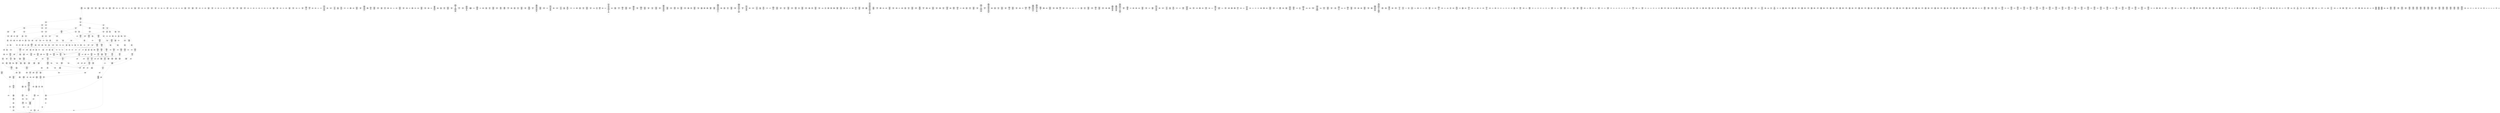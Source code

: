 /* Generated by GvGen v.1.0 (https://www.github.com/stricaud/gvgen) */

digraph G {
compound=true;
   node1 [label="[anywhere]"];
   node2 [label="# 0x0
PUSHX Data
PUSHX Data
MSTORE
PUSHX LogicData
CALLDATASIZE
LT
PUSHX Data
JUMPI
"];
   node3 [label="# 0xd
PUSHX Data
CALLDATALOAD
PUSHX BitData
SHR
PUSHX LogicData
GT
PUSHX Data
JUMPI
"];
   node4 [label="# 0x1e
PUSHX LogicData
GT
PUSHX Data
JUMPI
"];
   node5 [label="# 0x29
PUSHX LogicData
GT
PUSHX Data
JUMPI
"];
   node6 [label="# 0x34
PUSHX LogicData
EQ
PUSHX Data
JUMPI
"];
   node7 [label="# 0x3f
PUSHX LogicData
EQ
PUSHX Data
JUMPI
"];
   node8 [label="# 0x4a
PUSHX LogicData
EQ
PUSHX Data
JUMPI
"];
   node9 [label="# 0x55
PUSHX LogicData
EQ
PUSHX Data
JUMPI
"];
   node10 [label="# 0x60
PUSHX LogicData
EQ
PUSHX Data
JUMPI
"];
   node11 [label="# 0x6b
PUSHX Data
JUMP
"];
   node12 [label="# 0x6f
JUMPDEST
PUSHX LogicData
EQ
PUSHX Data
JUMPI
"];
   node13 [label="# 0x7b
PUSHX LogicData
EQ
PUSHX Data
JUMPI
"];
   node14 [label="# 0x86
PUSHX LogicData
EQ
PUSHX Data
JUMPI
"];
   node15 [label="# 0x91
PUSHX LogicData
EQ
PUSHX Data
JUMPI
"];
   node16 [label="# 0x9c
PUSHX LogicData
EQ
PUSHX Data
JUMPI
"];
   node17 [label="# 0xa7
PUSHX Data
JUMP
"];
   node18 [label="# 0xab
JUMPDEST
PUSHX LogicData
GT
PUSHX Data
JUMPI
"];
   node19 [label="# 0xb7
PUSHX LogicData
EQ
PUSHX Data
JUMPI
"];
   node20 [label="# 0xc2
PUSHX LogicData
EQ
PUSHX Data
JUMPI
"];
   node21 [label="# 0xcd
PUSHX LogicData
EQ
PUSHX Data
JUMPI
"];
   node22 [label="# 0xd8
PUSHX LogicData
EQ
PUSHX Data
JUMPI
"];
   node23 [label="# 0xe3
PUSHX LogicData
EQ
PUSHX Data
JUMPI
"];
   node24 [label="# 0xee
PUSHX Data
JUMP
"];
   node25 [label="# 0xf2
JUMPDEST
PUSHX LogicData
EQ
PUSHX Data
JUMPI
"];
   node26 [label="# 0xfe
PUSHX LogicData
EQ
PUSHX Data
JUMPI
"];
   node27 [label="# 0x109
PUSHX LogicData
EQ
PUSHX Data
JUMPI
"];
   node28 [label="# 0x114
PUSHX LogicData
EQ
PUSHX Data
JUMPI
"];
   node29 [label="# 0x11f
PUSHX Data
JUMP
"];
   node30 [label="# 0x123
JUMPDEST
PUSHX LogicData
GT
PUSHX Data
JUMPI
"];
   node31 [label="# 0x12f
PUSHX LogicData
GT
PUSHX Data
JUMPI
"];
   node32 [label="# 0x13a
PUSHX LogicData
EQ
PUSHX Data
JUMPI
"];
   node33 [label="# 0x145
PUSHX LogicData
EQ
PUSHX Data
JUMPI
"];
   node34 [label="# 0x150
PUSHX LogicData
EQ
PUSHX Data
JUMPI
"];
   node35 [label="# 0x15b
PUSHX LogicData
EQ
PUSHX Data
JUMPI
"];
   node36 [label="# 0x166
PUSHX LogicData
EQ
PUSHX Data
JUMPI
"];
   node37 [label="# 0x171
PUSHX Data
JUMP
"];
   node38 [label="# 0x175
JUMPDEST
PUSHX LogicData
EQ
PUSHX Data
JUMPI
"];
   node39 [label="# 0x181
PUSHX LogicData
EQ
PUSHX Data
JUMPI
"];
   node40 [label="# 0x18c
PUSHX LogicData
EQ
PUSHX Data
JUMPI
"];
   node41 [label="# 0x197
PUSHX LogicData
EQ
PUSHX Data
JUMPI
"];
   node42 [label="# 0x1a2
PUSHX Data
JUMP
"];
   node43 [label="# 0x1a6
JUMPDEST
PUSHX LogicData
GT
PUSHX Data
JUMPI
"];
   node44 [label="# 0x1b2
PUSHX LogicData
EQ
PUSHX Data
JUMPI
"];
   node45 [label="# 0x1bd
PUSHX LogicData
EQ
PUSHX Data
JUMPI
"];
   node46 [label="# 0x1c8
PUSHX LogicData
EQ
PUSHX Data
JUMPI
"];
   node47 [label="# 0x1d3
PUSHX LogicData
EQ
PUSHX Data
JUMPI
"];
   node48 [label="# 0x1de
PUSHX LogicData
EQ
PUSHX Data
JUMPI
"];
   node49 [label="# 0x1e9
PUSHX Data
JUMP
"];
   node50 [label="# 0x1ed
JUMPDEST
PUSHX LogicData
EQ
PUSHX Data
JUMPI
"];
   node51 [label="# 0x1f9
PUSHX LogicData
EQ
PUSHX Data
JUMPI
"];
   node52 [label="# 0x204
PUSHX LogicData
EQ
PUSHX Data
JUMPI
"];
   node53 [label="# 0x20f
PUSHX LogicData
EQ
PUSHX Data
JUMPI
"];
   node54 [label="# 0x21a
JUMPDEST
PUSHX Data
REVERT
"];
   node55 [label="# 0x21f
JUMPDEST
CALLVALUE
ISZERO
PUSHX Data
JUMPI
"];
   node56 [label="# 0x227
PUSHX Data
REVERT
"];
   node57 [label="# 0x22b
JUMPDEST
PUSHX Data
PUSHX ArithData
CALLDATASIZE
SUB
ADD
PUSHX Data
PUSHX Data
JUMP
"];
   node58 [label="# 0x241
JUMPDEST
PUSHX Data
JUMP
"];
   node59 [label="# 0x246
JUMPDEST
PUSHX MemData
MLOAD
PUSHX Data
PUSHX Data
JUMP
"];
   node60 [label="# 0x253
JUMPDEST
PUSHX MemData
MLOAD
SUB
RETURN
"];
   node61 [label="# 0x25c
JUMPDEST
CALLVALUE
ISZERO
PUSHX Data
JUMPI
"];
   node62 [label="# 0x264
PUSHX Data
REVERT
"];
   node63 [label="# 0x268
JUMPDEST
PUSHX Data
PUSHX Data
JUMP
"];
   node64 [label="# 0x271
JUMPDEST
PUSHX MemData
MLOAD
PUSHX Data
PUSHX Data
JUMP
"];
   node65 [label="# 0x27e
JUMPDEST
PUSHX MemData
MLOAD
SUB
RETURN
"];
   node66 [label="# 0x287
JUMPDEST
CALLVALUE
ISZERO
PUSHX Data
JUMPI
"];
   node67 [label="# 0x28f
PUSHX Data
REVERT
"];
   node68 [label="# 0x293
JUMPDEST
PUSHX Data
PUSHX Data
JUMP
"];
   node69 [label="# 0x29c
JUMPDEST
PUSHX MemData
MLOAD
PUSHX Data
PUSHX Data
JUMP
"];
   node70 [label="# 0x2a9
JUMPDEST
PUSHX MemData
MLOAD
SUB
RETURN
"];
   node71 [label="# 0x2b2
JUMPDEST
CALLVALUE
ISZERO
PUSHX Data
JUMPI
"];
   node72 [label="# 0x2ba
PUSHX Data
REVERT
"];
   node73 [label="# 0x2be
JUMPDEST
PUSHX Data
PUSHX ArithData
CALLDATASIZE
SUB
ADD
PUSHX Data
PUSHX Data
JUMP
"];
   node74 [label="# 0x2d4
JUMPDEST
PUSHX Data
JUMP
"];
   node75 [label="# 0x2d9
JUMPDEST
PUSHX MemData
MLOAD
PUSHX Data
PUSHX Data
JUMP
"];
   node76 [label="# 0x2e6
JUMPDEST
PUSHX MemData
MLOAD
SUB
RETURN
"];
   node77 [label="# 0x2ef
JUMPDEST
CALLVALUE
ISZERO
PUSHX Data
JUMPI
"];
   node78 [label="# 0x2f7
PUSHX Data
REVERT
"];
   node79 [label="# 0x2fb
JUMPDEST
PUSHX Data
PUSHX ArithData
CALLDATASIZE
SUB
ADD
PUSHX Data
PUSHX Data
JUMP
"];
   node80 [label="# 0x311
JUMPDEST
PUSHX Data
JUMP
"];
   node81 [label="# 0x316
JUMPDEST
STOP
"];
   node82 [label="# 0x318
JUMPDEST
CALLVALUE
ISZERO
PUSHX Data
JUMPI
"];
   node83 [label="# 0x320
PUSHX Data
REVERT
"];
   node84 [label="# 0x324
JUMPDEST
PUSHX Data
PUSHX Data
JUMP
"];
   node85 [label="# 0x32d
JUMPDEST
PUSHX MemData
MLOAD
PUSHX Data
PUSHX Data
JUMP
"];
   node86 [label="# 0x33a
JUMPDEST
PUSHX MemData
MLOAD
SUB
RETURN
"];
   node87 [label="# 0x343
JUMPDEST
CALLVALUE
ISZERO
PUSHX Data
JUMPI
"];
   node88 [label="# 0x34b
PUSHX Data
REVERT
"];
   node89 [label="# 0x34f
JUMPDEST
PUSHX Data
PUSHX ArithData
CALLDATASIZE
SUB
ADD
PUSHX Data
PUSHX Data
JUMP
"];
   node90 [label="# 0x365
JUMPDEST
PUSHX Data
JUMP
"];
   node91 [label="# 0x36a
JUMPDEST
STOP
"];
   node92 [label="# 0x36c
JUMPDEST
CALLVALUE
ISZERO
PUSHX Data
JUMPI
"];
   node93 [label="# 0x374
PUSHX Data
REVERT
"];
   node94 [label="# 0x378
JUMPDEST
PUSHX Data
PUSHX ArithData
CALLDATASIZE
SUB
ADD
PUSHX Data
PUSHX Data
JUMP
"];
   node95 [label="# 0x38e
JUMPDEST
PUSHX Data
JUMP
"];
   node96 [label="# 0x393
JUMPDEST
PUSHX MemData
MLOAD
PUSHX Data
PUSHX Data
JUMP
"];
   node97 [label="# 0x3a0
JUMPDEST
PUSHX MemData
MLOAD
SUB
RETURN
"];
   node98 [label="# 0x3a9
JUMPDEST
CALLVALUE
ISZERO
PUSHX Data
JUMPI
"];
   node99 [label="# 0x3b1
PUSHX Data
REVERT
"];
   node100 [label="# 0x3b5
JUMPDEST
PUSHX Data
PUSHX ArithData
CALLDATASIZE
SUB
ADD
PUSHX Data
PUSHX Data
JUMP
"];
   node101 [label="# 0x3cb
JUMPDEST
PUSHX Data
JUMP
"];
   node102 [label="# 0x3d0
JUMPDEST
STOP
"];
   node103 [label="# 0x3d2
JUMPDEST
CALLVALUE
ISZERO
PUSHX Data
JUMPI
"];
   node104 [label="# 0x3da
PUSHX Data
REVERT
"];
   node105 [label="# 0x3de
JUMPDEST
PUSHX Data
PUSHX Data
JUMP
"];
   node106 [label="# 0x3e7
JUMPDEST
PUSHX MemData
MLOAD
PUSHX Data
PUSHX Data
JUMP
"];
   node107 [label="# 0x3f4
JUMPDEST
PUSHX MemData
MLOAD
SUB
RETURN
"];
   node108 [label="# 0x3fd
JUMPDEST
CALLVALUE
ISZERO
PUSHX Data
JUMPI
"];
   node109 [label="# 0x405
PUSHX Data
REVERT
"];
   node110 [label="# 0x409
JUMPDEST
PUSHX Data
PUSHX Data
JUMP
"];
   node111 [label="# 0x412
JUMPDEST
PUSHX MemData
MLOAD
PUSHX Data
PUSHX Data
JUMP
"];
   node112 [label="# 0x41f
JUMPDEST
PUSHX MemData
MLOAD
SUB
RETURN
"];
   node113 [label="# 0x428
JUMPDEST
CALLVALUE
ISZERO
PUSHX Data
JUMPI
"];
   node114 [label="# 0x430
PUSHX Data
REVERT
"];
   node115 [label="# 0x434
JUMPDEST
PUSHX Data
PUSHX Data
JUMP
"];
   node116 [label="# 0x43d
JUMPDEST
PUSHX MemData
MLOAD
PUSHX Data
PUSHX Data
JUMP
"];
   node117 [label="# 0x44a
JUMPDEST
PUSHX MemData
MLOAD
SUB
RETURN
"];
   node118 [label="# 0x453
JUMPDEST
CALLVALUE
ISZERO
PUSHX Data
JUMPI
"];
   node119 [label="# 0x45b
PUSHX Data
REVERT
"];
   node120 [label="# 0x45f
JUMPDEST
PUSHX Data
PUSHX Data
JUMP
"];
   node121 [label="# 0x468
JUMPDEST
STOP
"];
   node122 [label="# 0x46a
JUMPDEST
CALLVALUE
ISZERO
PUSHX Data
JUMPI
"];
   node123 [label="# 0x472
PUSHX Data
REVERT
"];
   node124 [label="# 0x476
JUMPDEST
PUSHX Data
PUSHX ArithData
CALLDATASIZE
SUB
ADD
PUSHX Data
PUSHX Data
JUMP
"];
   node125 [label="# 0x48c
JUMPDEST
PUSHX Data
JUMP
"];
   node126 [label="# 0x491
JUMPDEST
STOP
"];
   node127 [label="# 0x493
JUMPDEST
CALLVALUE
ISZERO
PUSHX Data
JUMPI
"];
   node128 [label="# 0x49b
PUSHX Data
REVERT
"];
   node129 [label="# 0x49f
JUMPDEST
PUSHX Data
PUSHX Data
JUMP
"];
   node130 [label="# 0x4a8
JUMPDEST
PUSHX MemData
MLOAD
PUSHX Data
PUSHX Data
JUMP
"];
   node131 [label="# 0x4b5
JUMPDEST
PUSHX MemData
MLOAD
SUB
RETURN
"];
   node132 [label="# 0x4be
JUMPDEST
CALLVALUE
ISZERO
PUSHX Data
JUMPI
"];
   node133 [label="# 0x4c6
PUSHX Data
REVERT
"];
   node134 [label="# 0x4ca
JUMPDEST
PUSHX Data
PUSHX ArithData
CALLDATASIZE
SUB
ADD
PUSHX Data
PUSHX Data
JUMP
"];
   node135 [label="# 0x4e0
JUMPDEST
PUSHX Data
JUMP
"];
   node136 [label="# 0x4e5
JUMPDEST
STOP
"];
   node137 [label="# 0x4e7
JUMPDEST
CALLVALUE
ISZERO
PUSHX Data
JUMPI
"];
   node138 [label="# 0x4ef
PUSHX Data
REVERT
"];
   node139 [label="# 0x4f3
JUMPDEST
PUSHX Data
PUSHX ArithData
CALLDATASIZE
SUB
ADD
PUSHX Data
PUSHX Data
JUMP
"];
   node140 [label="# 0x509
JUMPDEST
PUSHX Data
JUMP
"];
   node141 [label="# 0x50e
JUMPDEST
STOP
"];
   node142 [label="# 0x510
JUMPDEST
CALLVALUE
ISZERO
PUSHX Data
JUMPI
"];
   node143 [label="# 0x518
PUSHX Data
REVERT
"];
   node144 [label="# 0x51c
JUMPDEST
PUSHX Data
PUSHX ArithData
CALLDATASIZE
SUB
ADD
PUSHX Data
PUSHX Data
JUMP
"];
   node145 [label="# 0x532
JUMPDEST
PUSHX Data
JUMP
"];
   node146 [label="# 0x537
JUMPDEST
PUSHX MemData
MLOAD
PUSHX Data
PUSHX Data
JUMP
"];
   node147 [label="# 0x544
JUMPDEST
PUSHX MemData
MLOAD
SUB
RETURN
"];
   node148 [label="# 0x54d
JUMPDEST
CALLVALUE
ISZERO
PUSHX Data
JUMPI
"];
   node149 [label="# 0x555
PUSHX Data
REVERT
"];
   node150 [label="# 0x559
JUMPDEST
PUSHX Data
PUSHX Data
JUMP
"];
   node151 [label="# 0x562
JUMPDEST
PUSHX MemData
MLOAD
PUSHX Data
PUSHX Data
JUMP
"];
   node152 [label="# 0x56f
JUMPDEST
PUSHX MemData
MLOAD
SUB
RETURN
"];
   node153 [label="# 0x578
JUMPDEST
CALLVALUE
ISZERO
PUSHX Data
JUMPI
"];
   node154 [label="# 0x580
PUSHX Data
REVERT
"];
   node155 [label="# 0x584
JUMPDEST
PUSHX Data
PUSHX ArithData
CALLDATASIZE
SUB
ADD
PUSHX Data
PUSHX Data
JUMP
"];
   node156 [label="# 0x59a
JUMPDEST
PUSHX Data
JUMP
"];
   node157 [label="# 0x59f
JUMPDEST
STOP
"];
   node158 [label="# 0x5a1
JUMPDEST
CALLVALUE
ISZERO
PUSHX Data
JUMPI
"];
   node159 [label="# 0x5a9
PUSHX Data
REVERT
"];
   node160 [label="# 0x5ad
JUMPDEST
PUSHX Data
PUSHX ArithData
CALLDATASIZE
SUB
ADD
PUSHX Data
PUSHX Data
JUMP
"];
   node161 [label="# 0x5c3
JUMPDEST
PUSHX Data
JUMP
"];
   node162 [label="# 0x5c8
JUMPDEST
PUSHX MemData
MLOAD
PUSHX Data
PUSHX Data
JUMP
"];
   node163 [label="# 0x5d5
JUMPDEST
PUSHX MemData
MLOAD
SUB
RETURN
"];
   node164 [label="# 0x5de
JUMPDEST
CALLVALUE
ISZERO
PUSHX Data
JUMPI
"];
   node165 [label="# 0x5e6
PUSHX Data
REVERT
"];
   node166 [label="# 0x5ea
JUMPDEST
PUSHX Data
PUSHX Data
JUMP
"];
   node167 [label="# 0x5f3
JUMPDEST
STOP
"];
   node168 [label="# 0x5f5
JUMPDEST
PUSHX Data
PUSHX ArithData
CALLDATASIZE
SUB
ADD
PUSHX Data
PUSHX Data
JUMP
"];
   node169 [label="# 0x60a
JUMPDEST
PUSHX Data
JUMP
"];
   node170 [label="# 0x60f
JUMPDEST
STOP
"];
   node171 [label="# 0x611
JUMPDEST
CALLVALUE
ISZERO
PUSHX Data
JUMPI
"];
   node172 [label="# 0x619
PUSHX Data
REVERT
"];
   node173 [label="# 0x61d
JUMPDEST
PUSHX Data
PUSHX ArithData
CALLDATASIZE
SUB
ADD
PUSHX Data
PUSHX Data
JUMP
"];
   node174 [label="# 0x633
JUMPDEST
PUSHX Data
JUMP
"];
   node175 [label="# 0x638
JUMPDEST
STOP
"];
   node176 [label="# 0x63a
JUMPDEST
CALLVALUE
ISZERO
PUSHX Data
JUMPI
"];
   node177 [label="# 0x642
PUSHX Data
REVERT
"];
   node178 [label="# 0x646
JUMPDEST
PUSHX Data
PUSHX Data
JUMP
"];
   node179 [label="# 0x64f
JUMPDEST
PUSHX MemData
MLOAD
PUSHX Data
PUSHX Data
JUMP
"];
   node180 [label="# 0x65c
JUMPDEST
PUSHX MemData
MLOAD
SUB
RETURN
"];
   node181 [label="# 0x665
JUMPDEST
CALLVALUE
ISZERO
PUSHX Data
JUMPI
"];
   node182 [label="# 0x66d
PUSHX Data
REVERT
"];
   node183 [label="# 0x671
JUMPDEST
PUSHX Data
PUSHX Data
JUMP
"];
   node184 [label="# 0x67a
JUMPDEST
PUSHX MemData
MLOAD
PUSHX Data
PUSHX Data
JUMP
"];
   node185 [label="# 0x687
JUMPDEST
PUSHX MemData
MLOAD
SUB
RETURN
"];
   node186 [label="# 0x690
JUMPDEST
CALLVALUE
ISZERO
PUSHX Data
JUMPI
"];
   node187 [label="# 0x698
PUSHX Data
REVERT
"];
   node188 [label="# 0x69c
JUMPDEST
PUSHX Data
PUSHX Data
JUMP
"];
   node189 [label="# 0x6a5
JUMPDEST
PUSHX MemData
MLOAD
PUSHX Data
PUSHX Data
JUMP
"];
   node190 [label="# 0x6b2
JUMPDEST
PUSHX MemData
MLOAD
SUB
RETURN
"];
   node191 [label="# 0x6bb
JUMPDEST
CALLVALUE
ISZERO
PUSHX Data
JUMPI
"];
   node192 [label="# 0x6c3
PUSHX Data
REVERT
"];
   node193 [label="# 0x6c7
JUMPDEST
PUSHX Data
PUSHX Data
JUMP
"];
   node194 [label="# 0x6d0
JUMPDEST
PUSHX MemData
MLOAD
PUSHX Data
PUSHX Data
JUMP
"];
   node195 [label="# 0x6dd
JUMPDEST
PUSHX MemData
MLOAD
SUB
RETURN
"];
   node196 [label="# 0x6e6
JUMPDEST
PUSHX Data
PUSHX ArithData
CALLDATASIZE
SUB
ADD
PUSHX Data
PUSHX Data
JUMP
"];
   node197 [label="# 0x6fb
JUMPDEST
PUSHX Data
JUMP
"];
   node198 [label="# 0x700
JUMPDEST
STOP
"];
   node199 [label="# 0x702
JUMPDEST
CALLVALUE
ISZERO
PUSHX Data
JUMPI
"];
   node200 [label="# 0x70a
PUSHX Data
REVERT
"];
   node201 [label="# 0x70e
JUMPDEST
PUSHX Data
PUSHX ArithData
CALLDATASIZE
SUB
ADD
PUSHX Data
PUSHX Data
JUMP
"];
   node202 [label="# 0x724
JUMPDEST
PUSHX Data
JUMP
"];
   node203 [label="# 0x729
JUMPDEST
STOP
"];
   node204 [label="# 0x72b
JUMPDEST
CALLVALUE
ISZERO
PUSHX Data
JUMPI
"];
   node205 [label="# 0x733
PUSHX Data
REVERT
"];
   node206 [label="# 0x737
JUMPDEST
PUSHX Data
PUSHX ArithData
CALLDATASIZE
SUB
ADD
PUSHX Data
PUSHX Data
JUMP
"];
   node207 [label="# 0x74d
JUMPDEST
PUSHX Data
JUMP
"];
   node208 [label="# 0x752
JUMPDEST
STOP
"];
   node209 [label="# 0x754
JUMPDEST
CALLVALUE
ISZERO
PUSHX Data
JUMPI
"];
   node210 [label="# 0x75c
PUSHX Data
REVERT
"];
   node211 [label="# 0x760
JUMPDEST
PUSHX Data
PUSHX ArithData
CALLDATASIZE
SUB
ADD
PUSHX Data
PUSHX Data
JUMP
"];
   node212 [label="# 0x776
JUMPDEST
PUSHX Data
JUMP
"];
   node213 [label="# 0x77b
JUMPDEST
STOP
"];
   node214 [label="# 0x77d
JUMPDEST
CALLVALUE
ISZERO
PUSHX Data
JUMPI
"];
   node215 [label="# 0x785
PUSHX Data
REVERT
"];
   node216 [label="# 0x789
JUMPDEST
PUSHX Data
PUSHX ArithData
CALLDATASIZE
SUB
ADD
PUSHX Data
PUSHX Data
JUMP
"];
   node217 [label="# 0x79f
JUMPDEST
PUSHX Data
JUMP
"];
   node218 [label="# 0x7a4
JUMPDEST
PUSHX MemData
MLOAD
PUSHX Data
PUSHX Data
JUMP
"];
   node219 [label="# 0x7b1
JUMPDEST
PUSHX MemData
MLOAD
SUB
RETURN
"];
   node220 [label="# 0x7ba
JUMPDEST
CALLVALUE
ISZERO
PUSHX Data
JUMPI
"];
   node221 [label="# 0x7c2
PUSHX Data
REVERT
"];
   node222 [label="# 0x7c6
JUMPDEST
PUSHX Data
PUSHX ArithData
CALLDATASIZE
SUB
ADD
PUSHX Data
PUSHX Data
JUMP
"];
   node223 [label="# 0x7dc
JUMPDEST
PUSHX Data
JUMP
"];
   node224 [label="# 0x7e1
JUMPDEST
STOP
"];
   node225 [label="# 0x7e3
JUMPDEST
CALLVALUE
ISZERO
PUSHX Data
JUMPI
"];
   node226 [label="# 0x7eb
PUSHX Data
REVERT
"];
   node227 [label="# 0x7ef
JUMPDEST
PUSHX Data
PUSHX ArithData
CALLDATASIZE
SUB
ADD
PUSHX Data
PUSHX Data
JUMP
"];
   node228 [label="# 0x805
JUMPDEST
PUSHX Data
JUMP
"];
   node229 [label="# 0x80a
JUMPDEST
PUSHX MemData
MLOAD
PUSHX Data
PUSHX Data
JUMP
"];
   node230 [label="# 0x817
JUMPDEST
PUSHX MemData
MLOAD
SUB
RETURN
"];
   node231 [label="# 0x820
JUMPDEST
CALLVALUE
ISZERO
PUSHX Data
JUMPI
"];
   node232 [label="# 0x828
PUSHX Data
REVERT
"];
   node233 [label="# 0x82c
JUMPDEST
PUSHX Data
PUSHX ArithData
CALLDATASIZE
SUB
ADD
PUSHX Data
PUSHX Data
JUMP
"];
   node234 [label="# 0x842
JUMPDEST
PUSHX Data
JUMP
"];
   node235 [label="# 0x847
JUMPDEST
STOP
"];
   node236 [label="# 0x849
JUMPDEST
CALLVALUE
ISZERO
PUSHX Data
JUMPI
"];
   node237 [label="# 0x851
PUSHX Data
REVERT
"];
   node238 [label="# 0x855
JUMPDEST
PUSHX Data
PUSHX Data
JUMP
"];
   node239 [label="# 0x85e
JUMPDEST
PUSHX MemData
MLOAD
PUSHX Data
PUSHX Data
JUMP
"];
   node240 [label="# 0x86b
JUMPDEST
PUSHX MemData
MLOAD
SUB
RETURN
"];
   node241 [label="# 0x874
JUMPDEST
PUSHX Data
PUSHX BitData
PUSHX BitData
NOT
AND
PUSHX BitData
NOT
AND
EQ
PUSHX Data
JUMPI
"];
   node242 [label="# 0x8dd
PUSHX BitData
PUSHX BitData
NOT
AND
PUSHX BitData
NOT
AND
EQ
"];
   node243 [label="# 0x93f
JUMPDEST
PUSHX Data
JUMPI
"];
   node244 [label="# 0x945
PUSHX Data
PUSHX Data
JUMP
"];
   node245 [label="# 0x94e
JUMPDEST
"];
   node246 [label="# 0x94f
JUMPDEST
JUMP
"];
   node247 [label="# 0x956
JUMPDEST
PUSHX StorData
SLOAD
JUMP
"];
   node248 [label="# 0x95c
JUMPDEST
PUSHX Data
PUSHX StorData
SLOAD
PUSHX Data
PUSHX Data
JUMP
"];
   node249 [label="# 0x96b
JUMPDEST
PUSHX ArithData
ADD
PUSHX ArithData
DIV
MUL
PUSHX ArithData
ADD
PUSHX MemData
MLOAD
ADD
PUSHX Data
MSTORE
MSTORE
PUSHX ArithData
ADD
SLOAD
PUSHX Data
PUSHX Data
JUMP
"];
   node250 [label="# 0x997
JUMPDEST
ISZERO
PUSHX Data
JUMPI
"];
   node251 [label="# 0x99e
PUSHX LogicData
LT
PUSHX Data
JUMPI
"];
   node252 [label="# 0x9a6
PUSHX ArithData
SLOAD
DIV
MUL
MSTORE
PUSHX ArithData
ADD
PUSHX Data
JUMP
"];
   node253 [label="# 0x9b9
JUMPDEST
ADD
PUSHX Data
MSTORE
PUSHX Data
PUSHX Data
SHA3
"];
   node254 [label="# 0x9c7
JUMPDEST
SLOAD
MSTORE
PUSHX ArithData
ADD
PUSHX ArithData
ADD
GT
PUSHX Data
JUMPI
"];
   node255 [label="# 0x9db
SUB
PUSHX BitData
AND
ADD
"];
   node256 [label="# 0x9e4
JUMPDEST
JUMP
"];
   node257 [label="# 0x9ee
JUMPDEST
PUSHX Data
PUSHX Data
PUSHX Data
JUMP
"];
   node258 [label="# 0x9f9
JUMPDEST
PUSHX Data
JUMPI
"];
   node259 [label="# 0x9fe
PUSHX MemData
MLOAD
PUSHX Data
MSTORE
PUSHX ArithData
ADD
PUSHX Data
PUSHX Data
JUMP
"];
   node260 [label="# 0xa2f
JUMPDEST
PUSHX MemData
MLOAD
SUB
REVERT
"];
   node261 [label="# 0xa38
JUMPDEST
PUSHX Data
PUSHX ArithData
MSTORE
PUSHX ArithData
ADD
MSTORE
PUSHX ArithData
ADD
PUSHX Data
SHA3
PUSHX ArithData
SLOAD
PUSHX ArithData
EXP
DIV
PUSHX BitData
AND
JUMP
"];
   node262 [label="# 0xa73
JUMPDEST
PUSHX Data
PUSHX Data
PUSHX Data
JUMP
"];
   node263 [label="# 0xa7e
JUMPDEST
PUSHX BitData
AND
PUSHX BitData
AND
EQ
ISZERO
PUSHX Data
JUMPI
"];
   node264 [label="# 0xab5
PUSHX MemData
MLOAD
PUSHX Data
MSTORE
PUSHX ArithData
ADD
PUSHX Data
PUSHX Data
JUMP
"];
   node265 [label="# 0xae6
JUMPDEST
PUSHX MemData
MLOAD
SUB
REVERT
"];
   node266 [label="# 0xaef
JUMPDEST
PUSHX BitData
AND
PUSHX Data
PUSHX Data
JUMP
"];
   node267 [label="# 0xb0e
JUMPDEST
PUSHX BitData
AND
EQ
PUSHX Data
JUMPI
"];
   node268 [label="# 0xb2b
PUSHX Data
PUSHX Data
PUSHX Data
JUMP
"];
   node269 [label="# 0xb37
JUMPDEST
PUSHX Data
JUMP
"];
   node270 [label="# 0xb3c
JUMPDEST
"];
   node271 [label="# 0xb3d
JUMPDEST
PUSHX Data
JUMPI
"];
   node272 [label="# 0xb42
PUSHX MemData
MLOAD
PUSHX Data
MSTORE
PUSHX ArithData
ADD
PUSHX Data
PUSHX Data
JUMP
"];
   node273 [label="# 0xb73
JUMPDEST
PUSHX MemData
MLOAD
SUB
REVERT
"];
   node274 [label="# 0xb7c
JUMPDEST
PUSHX Data
PUSHX Data
JUMP
"];
   node275 [label="# 0xb86
JUMPDEST
JUMP
"];
   node276 [label="# 0xb8b
JUMPDEST
PUSHX Data
JUMP
"];
   node277 [label="# 0xb90
JUMPDEST
PUSHX Data
PUSHX Data
PUSHX Data
JUMP
"];
   node278 [label="# 0xb9b
JUMPDEST
PUSHX Data
JUMP
"];
   node279 [label="# 0xba1
JUMPDEST
PUSHX Data
JUMPI
"];
   node280 [label="# 0xba6
PUSHX MemData
MLOAD
PUSHX Data
MSTORE
PUSHX ArithData
ADD
PUSHX Data
PUSHX Data
JUMP
"];
   node281 [label="# 0xbd7
JUMPDEST
PUSHX MemData
MLOAD
SUB
REVERT
"];
   node282 [label="# 0xbe0
JUMPDEST
PUSHX Data
PUSHX Data
JUMP
"];
   node283 [label="# 0xbeb
JUMPDEST
JUMP
"];
   node284 [label="# 0xbf0
JUMPDEST
PUSHX Data
PUSHX Data
MSTORE
PUSHX Data
MSTORE
PUSHX Data
PUSHX Data
SHA3
PUSHX ArithData
SLOAD
PUSHX ArithData
EXP
DIV
PUSHX BitData
AND
JUMP
"];
   node285 [label="# 0xc10
JUMPDEST
PUSHX Data
PUSHX Data
JUMP
"];
   node286 [label="# 0xc18
JUMPDEST
PUSHX BitData
AND
PUSHX Data
PUSHX Data
JUMP
"];
   node287 [label="# 0xc36
JUMPDEST
PUSHX BitData
AND
EQ
PUSHX Data
JUMPI
"];
   node288 [label="# 0xc52
PUSHX MemData
MLOAD
PUSHX Data
MSTORE
PUSHX ArithData
ADD
PUSHX Data
PUSHX Data
JUMP
"];
   node289 [label="# 0xc83
JUMPDEST
PUSHX MemData
MLOAD
SUB
REVERT
"];
   node290 [label="# 0xc8c
JUMPDEST
PUSHX StorData
PUSHX ArithData
PUSHX ArithData
EXP
SLOAD
PUSHX ArithData
MUL
NOT
AND
ISZERO
ISZERO
MUL
OR
SSTORE
PUSHX Data
PUSHX StorData
PUSHX ArithData
SLOAD
PUSHX ArithData
EXP
DIV
PUSHX BitData
AND
PUSHX MemData
MLOAD
PUSHX Data
PUSHX Data
JUMP
"];
   node291 [label="# 0xce4
JUMPDEST
PUSHX MemData
MLOAD
SUB
LOGX
JUMP
"];
   node292 [label="# 0xcef
JUMPDEST
PUSHX StorData
SLOAD
JUMP
"];
   node293 [label="# 0xcf5
JUMPDEST
PUSHX Data
JUMP
"];
   node294 [label="# 0xcfb
JUMPDEST
PUSHX StorData
PUSHX ArithData
SLOAD
PUSHX ArithData
EXP
DIV
PUSHX BitData
AND
JUMP
"];
   node295 [label="# 0xd0e
JUMPDEST
PUSHX Data
PUSHX Data
JUMP
"];
   node296 [label="# 0xd16
JUMPDEST
PUSHX BitData
AND
PUSHX Data
PUSHX Data
JUMP
"];
   node297 [label="# 0xd34
JUMPDEST
PUSHX BitData
AND
EQ
PUSHX Data
JUMPI
"];
   node298 [label="# 0xd50
PUSHX MemData
MLOAD
PUSHX Data
MSTORE
PUSHX ArithData
ADD
PUSHX Data
PUSHX Data
JUMP
"];
   node299 [label="# 0xd81
JUMPDEST
PUSHX MemData
MLOAD
SUB
REVERT
"];
   node300 [label="# 0xd8a
JUMPDEST
PUSHX Data
PUSHX Data
JUMP
"];
   node301 [label="# 0xd92
JUMPDEST
PUSHX BitData
AND
PUSHX ArithData
SELFBALANCE
ISZERO
MUL
PUSHX MemData
MLOAD
PUSHX Data
PUSHX MemData
MLOAD
SUB
CALL
ISZERO
ISZERO
PUSHX Data
JUMPI
"];
   node302 [label="# 0xdce
RETURNDATASIZE
PUSHX Data
RETURNDATACOPY
RETURNDATASIZE
PUSHX Data
REVERT
"];
   node303 [label="# 0xdd7
JUMPDEST
JUMP
"];
   node304 [label="# 0xdda
JUMPDEST
PUSHX Data
PUSHX MemData
MLOAD
PUSHX ArithData
ADD
PUSHX Data
MSTORE
PUSHX Data
MSTORE
PUSHX Data
JUMP
"];
   node305 [label="# 0xdf5
JUMPDEST
JUMP
"];
   node306 [label="# 0xdfa
JUMPDEST
PUSHX StorData
PUSHX ArithData
SLOAD
PUSHX ArithData
EXP
DIV
PUSHX BitData
AND
JUMP
"];
   node307 [label="# 0xe0d
JUMPDEST
PUSHX Data
PUSHX Data
JUMP
"];
   node308 [label="# 0xe15
JUMPDEST
PUSHX BitData
AND
PUSHX Data
PUSHX Data
JUMP
"];
   node309 [label="# 0xe33
JUMPDEST
PUSHX BitData
AND
EQ
PUSHX Data
JUMPI
"];
   node310 [label="# 0xe4f
PUSHX MemData
MLOAD
PUSHX Data
MSTORE
PUSHX ArithData
ADD
PUSHX Data
PUSHX Data
JUMP
"];
   node311 [label="# 0xe80
JUMPDEST
PUSHX MemData
MLOAD
SUB
REVERT
"];
   node312 [label="# 0xe89
JUMPDEST
PUSHX Data
MLOAD
PUSHX ArithData
ADD
PUSHX Data
PUSHX Data
JUMP
"];
   node313 [label="# 0xe9f
JUMPDEST
PUSHX Data
PUSHX Data
PUSHX MemData
MLOAD
PUSHX Data
PUSHX Data
JUMP
"];
   node314 [label="# 0xed0
JUMPDEST
PUSHX MemData
MLOAD
SUB
LOGX
JUMP
"];
   node315 [label="# 0xedb
JUMPDEST
PUSHX Data
PUSHX Data
JUMP
"];
   node316 [label="# 0xee3
JUMPDEST
PUSHX BitData
AND
PUSHX Data
PUSHX Data
JUMP
"];
   node317 [label="# 0xf01
JUMPDEST
PUSHX BitData
AND
EQ
PUSHX Data
JUMPI
"];
   node318 [label="# 0xf1d
PUSHX MemData
MLOAD
PUSHX Data
MSTORE
PUSHX ArithData
ADD
PUSHX Data
PUSHX Data
JUMP
"];
   node319 [label="# 0xf4e
JUMPDEST
PUSHX MemData
MLOAD
SUB
REVERT
"];
   node320 [label="# 0xf57
JUMPDEST
PUSHX Data
SSTORE
PUSHX Data
PUSHX StorData
SLOAD
PUSHX MemData
MLOAD
PUSHX Data
PUSHX Data
JUMP
"];
   node321 [label="# 0xf8f
JUMPDEST
PUSHX MemData
MLOAD
SUB
LOGX
JUMP
"];
   node322 [label="# 0xf9a
JUMPDEST
PUSHX Data
PUSHX Data
PUSHX ArithData
MSTORE
PUSHX ArithData
ADD
MSTORE
PUSHX ArithData
ADD
PUSHX Data
SHA3
PUSHX ArithData
SLOAD
PUSHX ArithData
EXP
DIV
PUSHX BitData
AND
PUSHX BitData
PUSHX BitData
AND
PUSHX BitData
AND
EQ
ISZERO
PUSHX Data
JUMPI
"];
   node323 [label="# 0x1009
PUSHX MemData
MLOAD
PUSHX Data
MSTORE
PUSHX ArithData
ADD
PUSHX Data
PUSHX Data
JUMP
"];
   node324 [label="# 0x103a
JUMPDEST
PUSHX MemData
MLOAD
SUB
REVERT
"];
   node325 [label="# 0x1043
JUMPDEST
JUMP
"];
   node326 [label="# 0x104c
JUMPDEST
PUSHX StorData
SLOAD
PUSHX Data
PUSHX Data
JUMP
"];
   node327 [label="# 0x1059
JUMPDEST
PUSHX ArithData
ADD
PUSHX ArithData
DIV
MUL
PUSHX ArithData
ADD
PUSHX MemData
MLOAD
ADD
PUSHX Data
MSTORE
MSTORE
PUSHX ArithData
ADD
SLOAD
PUSHX Data
PUSHX Data
JUMP
"];
   node328 [label="# 0x1085
JUMPDEST
ISZERO
PUSHX Data
JUMPI
"];
   node329 [label="# 0x108c
PUSHX LogicData
LT
PUSHX Data
JUMPI
"];
   node330 [label="# 0x1094
PUSHX ArithData
SLOAD
DIV
MUL
MSTORE
PUSHX ArithData
ADD
PUSHX Data
JUMP
"];
   node331 [label="# 0x10a7
JUMPDEST
ADD
PUSHX Data
MSTORE
PUSHX Data
PUSHX Data
SHA3
"];
   node332 [label="# 0x10b5
JUMPDEST
SLOAD
MSTORE
PUSHX ArithData
ADD
PUSHX ArithData
ADD
GT
PUSHX Data
JUMPI
"];
   node333 [label="# 0x10c9
SUB
PUSHX BitData
AND
ADD
"];
   node334 [label="# 0x10d2
JUMPDEST
JUMP
"];
   node335 [label="# 0x10da
JUMPDEST
PUSHX Data
PUSHX Data
JUMP
"];
   node336 [label="# 0x10e2
JUMPDEST
PUSHX BitData
AND
PUSHX Data
PUSHX Data
JUMP
"];
   node337 [label="# 0x1100
JUMPDEST
PUSHX BitData
AND
EQ
PUSHX Data
JUMPI
"];
   node338 [label="# 0x111c
PUSHX MemData
MLOAD
PUSHX Data
MSTORE
PUSHX ArithData
ADD
PUSHX Data
PUSHX Data
JUMP
"];
   node339 [label="# 0x114d
JUMPDEST
PUSHX MemData
MLOAD
SUB
REVERT
"];
   node340 [label="# 0x1156
JUMPDEST
PUSHX Data
"];
   node341 [label="# 0x1159
JUMPDEST
MLOAD
LT
ISZERO
PUSHX Data
JUMPI
"];
   node342 [label="# 0x1163
PUSHX Data
PUSHX Data
PUSHX Data
MLOAD
LT
PUSHX Data
JUMPI
"];
   node343 [label="# 0x1173
PUSHX Data
PUSHX Data
JUMP
"];
   node344 [label="# 0x117a
JUMPDEST
"];
   node345 [label="# 0x117b
JUMPDEST
PUSHX ArithData
MUL
PUSHX ArithData
ADD
ADD
MLOAD
PUSHX BitData
AND
PUSHX BitData
AND
MSTORE
PUSHX ArithData
ADD
MSTORE
PUSHX ArithData
ADD
PUSHX Data
SHA3
PUSHX ArithData
PUSHX ArithData
EXP
SLOAD
PUSHX ArithData
MUL
NOT
AND
ISZERO
ISZERO
MUL
OR
SSTORE
PUSHX Data
PUSHX Data
JUMP
"];
   node346 [label="# 0x11df
JUMPDEST
PUSHX Data
JUMP
"];
   node347 [label="# 0x11e7
JUMPDEST
PUSHX Data
PUSHX MemData
MLOAD
PUSHX Data
PUSHX Data
JUMP
"];
   node348 [label="# 0x1217
JUMPDEST
PUSHX MemData
MLOAD
SUB
LOGX
JUMP
"];
   node349 [label="# 0x1222
JUMPDEST
PUSHX BitData
PUSHX BitData
AND
PUSHX BitData
AND
EQ
ISZERO
PUSHX Data
JUMPI
"];
   node350 [label="# 0x1259
PUSHX MemData
MLOAD
PUSHX Data
MSTORE
PUSHX ArithData
ADD
PUSHX Data
PUSHX Data
JUMP
"];
   node351 [label="# 0x128a
JUMPDEST
PUSHX MemData
MLOAD
SUB
REVERT
"];
   node352 [label="# 0x1293
JUMPDEST
PUSHX Data
PUSHX ArithData
PUSHX BitData
AND
PUSHX BitData
AND
MSTORE
PUSHX ArithData
ADD
MSTORE
PUSHX ArithData
ADD
PUSHX Data
SHA3
SLOAD
JUMP
"];
   node353 [label="# 0x12da
JUMPDEST
PUSHX Data
PUSHX Data
JUMP
"];
   node354 [label="# 0x12e2
JUMPDEST
PUSHX BitData
AND
PUSHX Data
PUSHX Data
JUMP
"];
   node355 [label="# 0x1300
JUMPDEST
PUSHX BitData
AND
EQ
PUSHX Data
JUMPI
"];
   node356 [label="# 0x131c
PUSHX MemData
MLOAD
PUSHX Data
MSTORE
PUSHX ArithData
ADD
PUSHX Data
PUSHX Data
JUMP
"];
   node357 [label="# 0x134d
JUMPDEST
PUSHX MemData
MLOAD
SUB
REVERT
"];
   node358 [label="# 0x1356
JUMPDEST
PUSHX Data
PUSHX Data
PUSHX Data
JUMP
"];
   node359 [label="# 0x1360
JUMPDEST
JUMP
"];
   node360 [label="# 0x1362
JUMPDEST
PUSHX StorData
PUSHX ArithData
SLOAD
PUSHX ArithData
EXP
DIV
PUSHX BitData
AND
PUSHX Data
JUMPI
"];
   node361 [label="# 0x1377
PUSHX MemData
MLOAD
PUSHX Data
MSTORE
PUSHX ArithData
ADD
PUSHX Data
PUSHX Data
JUMP
"];
   node362 [label="# 0x13a8
JUMPDEST
PUSHX MemData
MLOAD
SUB
REVERT
"];
   node363 [label="# 0x13b1
JUMPDEST
PUSHX LogicData
GT
ISZERO
PUSHX Data
JUMPI
"];
   node364 [label="# 0x13bc
PUSHX MemData
MLOAD
PUSHX Data
MSTORE
PUSHX ArithData
ADD
PUSHX Data
PUSHX Data
JUMP
"];
   node365 [label="# 0x13ed
JUMPDEST
PUSHX MemData
MLOAD
SUB
REVERT
"];
   node366 [label="# 0x13f6
JUMPDEST
PUSHX Data
PUSHX ArithData
CALLER
PUSHX BitData
AND
PUSHX BitData
AND
MSTORE
PUSHX ArithData
ADD
MSTORE
PUSHX ArithData
ADD
PUSHX Data
SHA3
PUSHX ArithData
SLOAD
PUSHX ArithData
EXP
DIV
PUSHX BitData
AND
PUSHX Data
JUMPI
"];
   node367 [label="# 0x1448
PUSHX MemData
MLOAD
PUSHX Data
MSTORE
PUSHX ArithData
ADD
PUSHX Data
PUSHX Data
JUMP
"];
   node368 [label="# 0x1479
JUMPDEST
PUSHX MemData
MLOAD
SUB
REVERT
"];
   node369 [label="# 0x1482
JUMPDEST
PUSHX StorData
SLOAD
PUSHX StorData
SLOAD
PUSHX Data
PUSHX Data
JUMP
"];
   node370 [label="# 0x1494
JUMPDEST
GT
ISZERO
PUSHX Data
JUMPI
"];
   node371 [label="# 0x149b
PUSHX MemData
MLOAD
PUSHX Data
MSTORE
PUSHX ArithData
ADD
PUSHX Data
PUSHX Data
JUMP
"];
   node372 [label="# 0x14cc
JUMPDEST
PUSHX MemData
MLOAD
SUB
REVERT
"];
   node373 [label="# 0x14d5
JUMPDEST
PUSHX Data
PUSHX Data
PUSHX Data
JUMP
"];
   node374 [label="# 0x14e9
JUMPDEST
CALLVALUE
EQ
PUSHX Data
JUMPI
"];
   node375 [label="# 0x14f0
PUSHX MemData
MLOAD
PUSHX Data
MSTORE
PUSHX ArithData
ADD
PUSHX Data
PUSHX Data
JUMP
"];
   node376 [label="# 0x1521
JUMPDEST
PUSHX MemData
MLOAD
SUB
REVERT
"];
   node377 [label="# 0x152a
JUMPDEST
PUSHX Data
PUSHX Data
PUSHX Data
PUSHX Data
JUMP
"];
   node378 [label="# 0x1536
JUMPDEST
PUSHX Data
CALLER
PUSHX Data
JUMP
"];
   node379 [label="# 0x1542
JUMPDEST
PUSHX Data
PUSHX Data
PUSHX Data
JUMP
"];
   node380 [label="# 0x154c
JUMPDEST
PUSHX StorData
PUSHX Data
SLOAD
PUSHX Data
PUSHX Data
JUMP
"];
   node381 [label="# 0x155f
JUMPDEST
SSTORE
PUSHX StorData
PUSHX Data
SLOAD
PUSHX Data
PUSHX Data
JUMP
"];
   node382 [label="# 0x1577
JUMPDEST
SSTORE
PUSHX LogicData
PUSHX Data
PUSHX ArithData
CALLER
PUSHX BitData
AND
PUSHX BitData
AND
MSTORE
PUSHX ArithData
ADD
MSTORE
PUSHX ArithData
ADD
PUSHX Data
SHA3
PUSHX ArithData
PUSHX ArithData
EXP
SLOAD
PUSHX ArithData
MUL
NOT
AND
ISZERO
ISZERO
MUL
OR
SSTORE
JUMP
"];
   node383 [label="# 0x15db
JUMPDEST
PUSHX Data
PUSHX Data
JUMP
"];
   node384 [label="# 0x15e3
JUMPDEST
PUSHX BitData
AND
PUSHX Data
PUSHX Data
JUMP
"];
   node385 [label="# 0x1601
JUMPDEST
PUSHX BitData
AND
EQ
PUSHX Data
JUMPI
"];
   node386 [label="# 0x161d
PUSHX MemData
MLOAD
PUSHX Data
MSTORE
PUSHX ArithData
ADD
PUSHX Data
PUSHX Data
JUMP
"];
   node387 [label="# 0x164e
JUMPDEST
PUSHX MemData
MLOAD
SUB
REVERT
"];
   node388 [label="# 0x1657
JUMPDEST
PUSHX LogicData
PUSHX Data
PUSHX ArithData
PUSHX BitData
AND
PUSHX BitData
AND
MSTORE
PUSHX ArithData
ADD
MSTORE
PUSHX ArithData
ADD
PUSHX Data
SHA3
PUSHX ArithData
PUSHX ArithData
EXP
SLOAD
PUSHX ArithData
MUL
NOT
AND
ISZERO
ISZERO
MUL
OR
SSTORE
PUSHX Data
PUSHX MemData
MLOAD
PUSHX Data
PUSHX Data
JUMP
"];
   node389 [label="# 0x16de
JUMPDEST
PUSHX MemData
MLOAD
SUB
LOGX
JUMP
"];
   node390 [label="# 0x16e9
JUMPDEST
PUSHX Data
JUMP
"];
   node391 [label="# 0x16f4
JUMPDEST
PUSHX Data
PUSHX StorData
PUSHX ArithData
SLOAD
PUSHX ArithData
EXP
DIV
PUSHX BitData
AND
JUMP
"];
   node392 [label="# 0x171e
JUMPDEST
PUSHX Data
JUMP
"];
   node393 [label="# 0x1723
JUMPDEST
PUSHX Data
PUSHX StorData
SLOAD
PUSHX Data
PUSHX Data
JUMP
"];
   node394 [label="# 0x1732
JUMPDEST
PUSHX ArithData
ADD
PUSHX ArithData
DIV
MUL
PUSHX ArithData
ADD
PUSHX MemData
MLOAD
ADD
PUSHX Data
MSTORE
MSTORE
PUSHX ArithData
ADD
SLOAD
PUSHX Data
PUSHX Data
JUMP
"];
   node395 [label="# 0x175e
JUMPDEST
ISZERO
PUSHX Data
JUMPI
"];
   node396 [label="# 0x1765
PUSHX LogicData
LT
PUSHX Data
JUMPI
"];
   node397 [label="# 0x176d
PUSHX ArithData
SLOAD
DIV
MUL
MSTORE
PUSHX ArithData
ADD
PUSHX Data
JUMP
"];
   node398 [label="# 0x1780
JUMPDEST
ADD
PUSHX Data
MSTORE
PUSHX Data
PUSHX Data
SHA3
"];
   node399 [label="# 0x178e
JUMPDEST
SLOAD
MSTORE
PUSHX ArithData
ADD
PUSHX ArithData
ADD
GT
PUSHX Data
JUMPI
"];
   node400 [label="# 0x17a2
SUB
PUSHX BitData
AND
ADD
"];
   node401 [label="# 0x17ab
JUMPDEST
JUMP
"];
   node402 [label="# 0x17b5
JUMPDEST
PUSHX StorData
PUSHX ArithData
SLOAD
PUSHX ArithData
EXP
DIV
PUSHX BitData
AND
PUSHX Data
JUMPI
"];
   node403 [label="# 0x17ca
PUSHX MemData
MLOAD
PUSHX Data
MSTORE
PUSHX ArithData
ADD
PUSHX Data
PUSHX Data
JUMP
"];
   node404 [label="# 0x17fb
JUMPDEST
PUSHX MemData
MLOAD
SUB
REVERT
"];
   node405 [label="# 0x1804
JUMPDEST
PUSHX LogicData
GT
ISZERO
PUSHX Data
JUMPI
"];
   node406 [label="# 0x180f
PUSHX MemData
MLOAD
PUSHX Data
MSTORE
PUSHX ArithData
ADD
PUSHX Data
PUSHX Data
JUMP
"];
   node407 [label="# 0x1840
JUMPDEST
PUSHX MemData
MLOAD
SUB
REVERT
"];
   node408 [label="# 0x1849
JUMPDEST
PUSHX StorData
SLOAD
PUSHX StorData
SLOAD
PUSHX Data
PUSHX Data
JUMP
"];
   node409 [label="# 0x185b
JUMPDEST
GT
ISZERO
PUSHX Data
JUMPI
"];
   node410 [label="# 0x1862
PUSHX MemData
MLOAD
PUSHX Data
MSTORE
PUSHX ArithData
ADD
PUSHX Data
PUSHX Data
JUMP
"];
   node411 [label="# 0x1893
JUMPDEST
PUSHX MemData
MLOAD
SUB
REVERT
"];
   node412 [label="# 0x189c
JUMPDEST
PUSHX Data
PUSHX Data
PUSHX Data
JUMP
"];
   node413 [label="# 0x18b0
JUMPDEST
CALLVALUE
EQ
PUSHX Data
JUMPI
"];
   node414 [label="# 0x18b7
PUSHX MemData
MLOAD
PUSHX Data
MSTORE
PUSHX ArithData
ADD
PUSHX Data
PUSHX Data
JUMP
"];
   node415 [label="# 0x18e8
JUMPDEST
PUSHX MemData
MLOAD
SUB
REVERT
"];
   node416 [label="# 0x18f1
JUMPDEST
PUSHX Data
"];
   node417 [label="# 0x18f4
JUMPDEST
LT
ISZERO
PUSHX Data
JUMPI
"];
   node418 [label="# 0x18fd
PUSHX Data
PUSHX Data
PUSHX Data
PUSHX Data
JUMP
"];
   node419 [label="# 0x1908
JUMPDEST
PUSHX Data
CALLER
PUSHX Data
JUMP
"];
   node420 [label="# 0x1914
JUMPDEST
PUSHX Data
PUSHX Data
PUSHX Data
JUMP
"];
   node421 [label="# 0x191e
JUMPDEST
PUSHX StorData
PUSHX Data
SLOAD
PUSHX Data
PUSHX Data
JUMP
"];
   node422 [label="# 0x1931
JUMPDEST
SSTORE
PUSHX StorData
PUSHX Data
SLOAD
PUSHX Data
PUSHX Data
JUMP
"];
   node423 [label="# 0x1949
JUMPDEST
SSTORE
PUSHX Data
PUSHX Data
JUMP
"];
   node424 [label="# 0x195a
JUMPDEST
PUSHX Data
JUMP
"];
   node425 [label="# 0x1962
JUMPDEST
JUMP
"];
   node426 [label="# 0x1969
JUMPDEST
PUSHX Data
PUSHX Data
JUMP
"];
   node427 [label="# 0x1971
JUMPDEST
PUSHX BitData
AND
PUSHX BitData
AND
EQ
ISZERO
PUSHX Data
JUMPI
"];
   node428 [label="# 0x19a5
PUSHX MemData
MLOAD
PUSHX Data
MSTORE
PUSHX ArithData
ADD
PUSHX Data
PUSHX Data
JUMP
"];
   node429 [label="# 0x19d6
JUMPDEST
PUSHX MemData
MLOAD
SUB
REVERT
"];
   node430 [label="# 0x19df
JUMPDEST
PUSHX Data
PUSHX Data
PUSHX Data
PUSHX Data
JUMP
"];
   node431 [label="# 0x19ec
JUMPDEST
PUSHX BitData
AND
PUSHX BitData
AND
MSTORE
PUSHX ArithData
ADD
MSTORE
PUSHX ArithData
ADD
PUSHX Data
SHA3
PUSHX ArithData
PUSHX BitData
AND
PUSHX BitData
AND
MSTORE
PUSHX ArithData
ADD
MSTORE
PUSHX ArithData
ADD
PUSHX Data
SHA3
PUSHX ArithData
PUSHX ArithData
EXP
SLOAD
PUSHX ArithData
MUL
NOT
AND
ISZERO
ISZERO
MUL
OR
SSTORE
PUSHX BitData
AND
PUSHX Data
PUSHX Data
JUMP
"];
   node432 [label="# 0x1a99
JUMPDEST
PUSHX BitData
AND
PUSHX Data
PUSHX MemData
MLOAD
PUSHX Data
PUSHX Data
JUMP
"];
   node433 [label="# 0x1ade
JUMPDEST
PUSHX MemData
MLOAD
SUB
LOGX
JUMP
"];
   node434 [label="# 0x1aea
JUMPDEST
PUSHX Data
PUSHX Data
PUSHX Data
JUMP
"];
   node435 [label="# 0x1af5
JUMPDEST
PUSHX Data
JUMP
"];
   node436 [label="# 0x1afb
JUMPDEST
PUSHX Data
JUMPI
"];
   node437 [label="# 0x1b00
PUSHX MemData
MLOAD
PUSHX Data
MSTORE
PUSHX ArithData
ADD
PUSHX Data
PUSHX Data
JUMP
"];
   node438 [label="# 0x1b31
JUMPDEST
PUSHX MemData
MLOAD
SUB
REVERT
"];
   node439 [label="# 0x1b3a
JUMPDEST
PUSHX Data
PUSHX Data
JUMP
"];
   node440 [label="# 0x1b46
JUMPDEST
JUMP
"];
   node441 [label="# 0x1b4c
JUMPDEST
PUSHX Data
PUSHX Data
JUMP
"];
   node442 [label="# 0x1b54
JUMPDEST
PUSHX BitData
AND
PUSHX Data
PUSHX Data
JUMP
"];
   node443 [label="# 0x1b72
JUMPDEST
PUSHX BitData
AND
EQ
PUSHX Data
JUMPI
"];
   node444 [label="# 0x1b8e
PUSHX MemData
MLOAD
PUSHX Data
MSTORE
PUSHX ArithData
ADD
PUSHX Data
PUSHX Data
JUMP
"];
   node445 [label="# 0x1bbf
JUMPDEST
PUSHX MemData
MLOAD
SUB
REVERT
"];
   node446 [label="# 0x1bc8
JUMPDEST
PUSHX Data
SSTORE
PUSHX Data
PUSHX StorData
SLOAD
PUSHX MemData
MLOAD
PUSHX Data
PUSHX Data
JUMP
"];
   node447 [label="# 0x1c00
JUMPDEST
PUSHX MemData
MLOAD
SUB
LOGX
JUMP
"];
   node448 [label="# 0x1c0b
JUMPDEST
PUSHX Data
PUSHX Data
PUSHX Data
JUMP
"];
   node449 [label="# 0x1c16
JUMPDEST
PUSHX Data
JUMPI
"];
   node450 [label="# 0x1c1b
PUSHX MemData
MLOAD
PUSHX Data
MSTORE
PUSHX ArithData
ADD
PUSHX Data
PUSHX Data
JUMP
"];
   node451 [label="# 0x1c4c
JUMPDEST
PUSHX MemData
MLOAD
SUB
REVERT
"];
   node452 [label="# 0x1c55
JUMPDEST
PUSHX Data
PUSHX Data
PUSHX Data
JUMP
"];
   node453 [label="# 0x1c5f
JUMPDEST
PUSHX LogicData
MLOAD
GT
PUSHX Data
JUMPI
"];
   node454 [label="# 0x1c6b
PUSHX MemData
MLOAD
PUSHX ArithData
ADD
PUSHX Data
MSTORE
PUSHX Data
MSTORE
PUSHX Data
JUMP
"];
   node455 [label="# 0x1c7f
JUMPDEST
PUSHX Data
PUSHX Data
JUMP
"];
   node456 [label="# 0x1c89
JUMPDEST
PUSHX MemData
MLOAD
PUSHX ArithData
ADD
PUSHX Data
PUSHX Data
JUMP
"];
   node457 [label="# 0x1c9a
JUMPDEST
PUSHX MemData
MLOAD
PUSHX ArithData
SUB
SUB
MSTORE
PUSHX Data
MSTORE
"];
   node458 [label="# 0x1caa
JUMPDEST
JUMP
"];
   node459 [label="# 0x1cb2
JUMPDEST
PUSHX Data
PUSHX Data
JUMP
"];
   node460 [label="# 0x1cba
JUMPDEST
PUSHX BitData
AND
PUSHX Data
PUSHX Data
JUMP
"];
   node461 [label="# 0x1cd8
JUMPDEST
PUSHX BitData
AND
EQ
PUSHX Data
JUMPI
"];
   node462 [label="# 0x1cf4
PUSHX MemData
MLOAD
PUSHX Data
MSTORE
PUSHX ArithData
ADD
PUSHX Data
PUSHX Data
JUMP
"];
   node463 [label="# 0x1d25
JUMPDEST
PUSHX MemData
MLOAD
SUB
REVERT
"];
   node464 [label="# 0x1d2e
JUMPDEST
PUSHX StorData
PUSHX ArithData
PUSHX ArithData
EXP
SLOAD
PUSHX ArithData
MUL
NOT
AND
ISZERO
ISZERO
MUL
OR
SSTORE
PUSHX Data
PUSHX StorData
PUSHX ArithData
SLOAD
PUSHX ArithData
EXP
DIV
PUSHX BitData
AND
PUSHX MemData
MLOAD
PUSHX Data
PUSHX Data
JUMP
"];
   node465 [label="# 0x1d86
JUMPDEST
PUSHX MemData
MLOAD
SUB
LOGX
JUMP
"];
   node466 [label="# 0x1d91
JUMPDEST
PUSHX Data
PUSHX Data
PUSHX ArithData
PUSHX BitData
AND
PUSHX BitData
AND
MSTORE
PUSHX ArithData
ADD
MSTORE
PUSHX ArithData
ADD
PUSHX Data
SHA3
PUSHX ArithData
PUSHX BitData
AND
PUSHX BitData
AND
MSTORE
PUSHX ArithData
ADD
MSTORE
PUSHX ArithData
ADD
PUSHX Data
SHA3
PUSHX ArithData
SLOAD
PUSHX ArithData
EXP
DIV
PUSHX BitData
AND
JUMP
"];
   node467 [label="# 0x1e25
JUMPDEST
PUSHX Data
PUSHX Data
JUMP
"];
   node468 [label="# 0x1e2d
JUMPDEST
PUSHX BitData
AND
PUSHX Data
PUSHX Data
JUMP
"];
   node469 [label="# 0x1e4b
JUMPDEST
PUSHX BitData
AND
EQ
PUSHX Data
JUMPI
"];
   node470 [label="# 0x1e67
PUSHX MemData
MLOAD
PUSHX Data
MSTORE
PUSHX ArithData
ADD
PUSHX Data
PUSHX Data
JUMP
"];
   node471 [label="# 0x1e98
JUMPDEST
PUSHX MemData
MLOAD
SUB
REVERT
"];
   node472 [label="# 0x1ea1
JUMPDEST
PUSHX BitData
PUSHX BitData
AND
PUSHX BitData
AND
EQ
ISZERO
PUSHX Data
JUMPI
"];
   node473 [label="# 0x1ed7
PUSHX MemData
MLOAD
PUSHX Data
MSTORE
PUSHX ArithData
ADD
PUSHX Data
PUSHX Data
JUMP
"];
   node474 [label="# 0x1f08
JUMPDEST
PUSHX MemData
MLOAD
SUB
REVERT
"];
   node475 [label="# 0x1f11
JUMPDEST
PUSHX Data
PUSHX Data
JUMP
"];
   node476 [label="# 0x1f1a
JUMPDEST
JUMP
"];
   node477 [label="# 0x1f1d
JUMPDEST
PUSHX StorData
SLOAD
JUMP
"];
   node478 [label="# 0x1f23
JUMPDEST
PUSHX ArithData
PUSHX ArithData
ADD
PUSHX Data
SLOAD
ADD
SSTORE
JUMP
"];
   node479 [label="# 0x1f39
JUMPDEST
PUSHX Data
PUSHX BitData
PUSHX BitData
NOT
AND
PUSHX BitData
NOT
AND
EQ
JUMP
"];
   node480 [label="# 0x1fa3
JUMPDEST
PUSHX BitData
PUSHX BitData
AND
PUSHX Data
PUSHX ArithData
MSTORE
PUSHX ArithData
ADD
MSTORE
PUSHX ArithData
ADD
PUSHX Data
SHA3
PUSHX ArithData
SLOAD
PUSHX ArithData
EXP
DIV
PUSHX BitData
AND
PUSHX BitData
AND
EQ
ISZERO
JUMP
"];
   node481 [label="# 0x200f
JUMPDEST
PUSHX Data
CALLER
JUMP
"];
   node482 [label="# 0x2017
JUMPDEST
PUSHX Data
PUSHX ArithData
MSTORE
PUSHX ArithData
ADD
MSTORE
PUSHX ArithData
ADD
PUSHX Data
SHA3
PUSHX ArithData
PUSHX ArithData
EXP
SLOAD
PUSHX ArithData
MUL
NOT
AND
PUSHX BitData
AND
MUL
OR
SSTORE
PUSHX BitData
AND
PUSHX Data
PUSHX Data
JUMP
"];
   node483 [label="# 0x208a
JUMPDEST
PUSHX BitData
AND
PUSHX Data
PUSHX MemData
MLOAD
PUSHX MemData
MLOAD
SUB
LOGX
JUMP
"];
   node484 [label="# 0x20d0
JUMPDEST
PUSHX Data
PUSHX Data
PUSHX Data
JUMP
"];
   node485 [label="# 0x20db
JUMPDEST
PUSHX Data
JUMPI
"];
   node486 [label="# 0x20e0
PUSHX MemData
MLOAD
PUSHX Data
MSTORE
PUSHX ArithData
ADD
PUSHX Data
PUSHX Data
JUMP
"];
   node487 [label="# 0x2111
JUMPDEST
PUSHX MemData
MLOAD
SUB
REVERT
"];
   node488 [label="# 0x211a
JUMPDEST
PUSHX Data
PUSHX Data
PUSHX Data
JUMP
"];
   node489 [label="# 0x2125
JUMPDEST
PUSHX BitData
AND
PUSHX BitData
AND
EQ
PUSHX Data
JUMPI
"];
   node490 [label="# 0x215c
PUSHX BitData
AND
PUSHX Data
PUSHX Data
JUMP
"];
   node491 [label="# 0x217c
JUMPDEST
PUSHX BitData
AND
EQ
"];
   node492 [label="# 0x2194
JUMPDEST
PUSHX Data
JUMPI
"];
   node493 [label="# 0x219a
PUSHX Data
PUSHX Data
JUMP
"];
   node494 [label="# 0x21a4
JUMPDEST
"];
   node495 [label="# 0x21a5
JUMPDEST
JUMP
"];
   node496 [label="# 0x21ae
JUMPDEST
PUSHX BitData
AND
PUSHX Data
PUSHX Data
JUMP
"];
   node497 [label="# 0x21ce
JUMPDEST
PUSHX BitData
AND
EQ
PUSHX Data
JUMPI
"];
   node498 [label="# 0x21ea
PUSHX MemData
MLOAD
PUSHX Data
MSTORE
PUSHX ArithData
ADD
PUSHX Data
PUSHX Data
JUMP
"];
   node499 [label="# 0x221b
JUMPDEST
PUSHX MemData
MLOAD
SUB
REVERT
"];
   node500 [label="# 0x2224
JUMPDEST
PUSHX BitData
PUSHX BitData
AND
PUSHX BitData
AND
EQ
ISZERO
PUSHX Data
JUMPI
"];
   node501 [label="# 0x225a
PUSHX MemData
MLOAD
PUSHX Data
MSTORE
PUSHX ArithData
ADD
PUSHX Data
PUSHX Data
JUMP
"];
   node502 [label="# 0x228b
JUMPDEST
PUSHX MemData
MLOAD
SUB
REVERT
"];
   node503 [label="# 0x2294
JUMPDEST
PUSHX Data
PUSHX Data
JUMP
"];
   node504 [label="# 0x229f
JUMPDEST
PUSHX Data
PUSHX Data
PUSHX Data
JUMP
"];
   node505 [label="# 0x22aa
JUMPDEST
PUSHX Data
PUSHX Data
PUSHX ArithData
PUSHX BitData
AND
PUSHX BitData
AND
MSTORE
PUSHX ArithData
ADD
MSTORE
PUSHX ArithData
ADD
PUSHX Data
SHA3
PUSHX Data
SLOAD
PUSHX Data
PUSHX Data
JUMP
"];
   node506 [label="# 0x22fa
JUMPDEST
SSTORE
PUSHX Data
PUSHX Data
PUSHX ArithData
PUSHX BitData
AND
PUSHX BitData
AND
MSTORE
PUSHX ArithData
ADD
MSTORE
PUSHX ArithData
ADD
PUSHX Data
SHA3
PUSHX Data
SLOAD
PUSHX Data
PUSHX Data
JUMP
"];
   node507 [label="# 0x2351
JUMPDEST
SSTORE
PUSHX Data
PUSHX ArithData
MSTORE
PUSHX ArithData
ADD
MSTORE
PUSHX ArithData
ADD
PUSHX Data
SHA3
PUSHX ArithData
PUSHX ArithData
EXP
SLOAD
PUSHX ArithData
MUL
NOT
AND
PUSHX BitData
AND
MUL
OR
SSTORE
PUSHX BitData
AND
PUSHX BitData
AND
PUSHX Data
PUSHX MemData
MLOAD
PUSHX MemData
MLOAD
SUB
LOGX
JUMP
"];
   node508 [label="# 0x240a
JUMPDEST
PUSHX Data
PUSHX StorData
PUSHX ArithData
SLOAD
PUSHX ArithData
EXP
DIV
PUSHX BitData
AND
PUSHX StorData
PUSHX ArithData
PUSHX ArithData
EXP
SLOAD
PUSHX ArithData
MUL
NOT
AND
PUSHX BitData
AND
MUL
OR
SSTORE
PUSHX BitData
AND
PUSHX BitData
AND
PUSHX Data
PUSHX MemData
MLOAD
PUSHX MemData
MLOAD
SUB
LOGX
JUMP
"];
   node509 [label="# 0x24d0
JUMPDEST
PUSHX Data
PUSHX ArithData
ADD
SLOAD
JUMP
"];
   node510 [label="# 0x24de
JUMPDEST
PUSHX Data
PUSHX MemData
MLOAD
PUSHX ArithData
ADD
PUSHX Data
MSTORE
PUSHX Data
MSTORE
PUSHX Data
JUMP
"];
   node511 [label="# 0x24f8
JUMPDEST
JUMP
"];
   node512 [label="# 0x24fc
JUMPDEST
PUSHX Data
PUSHX Data
JUMP
"];
   node513 [label="# 0x2507
JUMPDEST
PUSHX Data
PUSHX Data
JUMP
"];
   node514 [label="# 0x2513
JUMPDEST
PUSHX Data
JUMPI
"];
   node515 [label="# 0x2518
PUSHX MemData
MLOAD
PUSHX Data
MSTORE
PUSHX ArithData
ADD
PUSHX Data
PUSHX Data
JUMP
"];
   node516 [label="# 0x2549
JUMPDEST
PUSHX MemData
MLOAD
SUB
REVERT
"];
   node517 [label="# 0x2552
JUMPDEST
JUMP
"];
   node518 [label="# 0x2558
JUMPDEST
PUSHX Data
PUSHX StorData
SLOAD
PUSHX Data
PUSHX Data
JUMP
"];
   node519 [label="# 0x2567
JUMPDEST
PUSHX ArithData
ADD
PUSHX ArithData
DIV
MUL
PUSHX ArithData
ADD
PUSHX MemData
MLOAD
ADD
PUSHX Data
MSTORE
MSTORE
PUSHX ArithData
ADD
SLOAD
PUSHX Data
PUSHX Data
JUMP
"];
   node520 [label="# 0x2593
JUMPDEST
ISZERO
PUSHX Data
JUMPI
"];
   node521 [label="# 0x259a
PUSHX LogicData
LT
PUSHX Data
JUMPI
"];
   node522 [label="# 0x25a2
PUSHX ArithData
SLOAD
DIV
MUL
MSTORE
PUSHX ArithData
ADD
PUSHX Data
JUMP
"];
   node523 [label="# 0x25b5
JUMPDEST
ADD
PUSHX Data
MSTORE
PUSHX Data
PUSHX Data
SHA3
"];
   node524 [label="# 0x25c3
JUMPDEST
SLOAD
MSTORE
PUSHX ArithData
ADD
PUSHX ArithData
ADD
GT
PUSHX Data
JUMPI
"];
   node525 [label="# 0x25d7
SUB
PUSHX BitData
AND
ADD
"];
   node526 [label="# 0x25e0
JUMPDEST
JUMP
"];
   node527 [label="# 0x25ea
JUMPDEST
PUSHX Data
PUSHX LogicData
EQ
ISZERO
PUSHX Data
JUMPI
"];
   node528 [label="# 0x25f6
PUSHX MemData
MLOAD
PUSHX ArithData
ADD
PUSHX Data
MSTORE
PUSHX Data
MSTORE
PUSHX ArithData
ADD
PUSHX Data
MSTORE
PUSHX Data
JUMP
"];
   node529 [label="# 0x2632
JUMPDEST
PUSHX Data
PUSHX Data
"];
   node530 [label="# 0x263a
JUMPDEST
PUSHX LogicData
EQ
PUSHX Data
JUMPI
"];
   node531 [label="# 0x2643
PUSHX Data
PUSHX Data
JUMP
"];
   node532 [label="# 0x264d
JUMPDEST
PUSHX Data
PUSHX Data
PUSHX Data
JUMP
"];
   node533 [label="# 0x265d
JUMPDEST
PUSHX Data
JUMP
"];
   node534 [label="# 0x2664
JUMPDEST
PUSHX Data
PUSHX LogicData
GT
ISZERO
PUSHX Data
JUMPI
"];
   node535 [label="# 0x2678
PUSHX Data
PUSHX Data
JUMP
"];
   node536 [label="# 0x267f
JUMPDEST
"];
   node537 [label="# 0x2680
JUMPDEST
PUSHX MemData
MLOAD
MSTORE
PUSHX ArithData
ADD
PUSHX BitData
NOT
AND
PUSHX ArithData
ADD
ADD
PUSHX Data
MSTORE
ISZERO
PUSHX Data
JUMPI
"];
   node538 [label="# 0x269e
PUSHX ArithData
ADD
PUSHX ArithData
MUL
CALLDATASIZE
CALLDATACOPY
ADD
"];
   node539 [label="# 0x26b2
JUMPDEST
"];
   node540 [label="# 0x26b6
JUMPDEST
PUSHX LogicData
EQ
PUSHX Data
JUMPI
"];
   node541 [label="# 0x26bf
PUSHX Data
PUSHX Data
PUSHX Data
JUMP
"];
   node542 [label="# 0x26cb
JUMPDEST
PUSHX Data
PUSHX Data
PUSHX Data
JUMP
"];
   node543 [label="# 0x26da
JUMPDEST
PUSHX Data
PUSHX Data
PUSHX Data
JUMP
"];
   node544 [label="# 0x26e6
JUMPDEST
PUSHX BitData
SHL
MLOAD
LT
PUSHX Data
JUMPI
"];
   node545 [label="# 0x26f4
PUSHX Data
PUSHX Data
JUMP
"];
   node546 [label="# 0x26fb
JUMPDEST
"];
   node547 [label="# 0x26fc
JUMPDEST
PUSHX ArithData
ADD
ADD
PUSHX BitData
NOT
AND
PUSHX BitData
BYTE
MSTORE8
PUSHX Data
PUSHX Data
PUSHX Data
JUMP
"];
   node548 [label="# 0x2738
JUMPDEST
PUSHX Data
JUMP
"];
   node549 [label="# 0x273f
JUMPDEST
"];
   node550 [label="# 0x2746
JUMPDEST
JUMP
"];
   node551 [label="# 0x274b
JUMPDEST
JUMP
"];
   node552 [label="# 0x2750
JUMPDEST
PUSHX Data
PUSHX Data
JUMP
"];
   node553 [label="# 0x275a
JUMPDEST
PUSHX Data
PUSHX Data
PUSHX Data
JUMP
"];
   node554 [label="# 0x2767
JUMPDEST
PUSHX Data
JUMPI
"];
   node555 [label="# 0x276c
PUSHX MemData
MLOAD
PUSHX Data
MSTORE
PUSHX ArithData
ADD
PUSHX Data
PUSHX Data
JUMP
"];
   node556 [label="# 0x279d
JUMPDEST
PUSHX MemData
MLOAD
SUB
REVERT
"];
   node557 [label="# 0x27a6
JUMPDEST
JUMP
"];
   node558 [label="# 0x27ab
JUMPDEST
PUSHX Data
PUSHX Data
PUSHX BitData
AND
PUSHX Data
JUMP
"];
   node559 [label="# 0x27cc
JUMPDEST
ISZERO
PUSHX Data
JUMPI
"];
   node560 [label="# 0x27d2
PUSHX BitData
AND
PUSHX Data
PUSHX Data
PUSHX Data
JUMP
"];
   node561 [label="# 0x27f5
JUMPDEST
PUSHX MemData
MLOAD
PUSHX BitData
AND
PUSHX BitData
SHL
MSTORE
PUSHX ArithData
ADD
PUSHX Data
PUSHX Data
JUMP
"];
   node562 [label="# 0x2817
JUMPDEST
PUSHX Data
PUSHX MemData
MLOAD
SUB
PUSHX Data
EXTCODESIZE
ISZERO
ISZERO
PUSHX Data
JUMPI
"];
   node563 [label="# 0x282d
PUSHX Data
REVERT
"];
   node564 [label="# 0x2831
JUMPDEST
GAS
CALL
ISZERO
PUSHX Data
JUMPI
"];
   node565 [label="# 0x283f
PUSHX MemData
MLOAD
RETURNDATASIZE
PUSHX BitData
NOT
PUSHX ArithData
ADD
AND
ADD
PUSHX Data
MSTORE
ADD
PUSHX Data
PUSHX Data
JUMP
"];
   node566 [label="# 0x285f
JUMPDEST
PUSHX Data
"];
   node567 [label="# 0x2862
JUMPDEST
PUSHX Data
JUMPI
"];
   node568 [label="# 0x2867
RETURNDATASIZE
PUSHX LogicData
EQ
PUSHX Data
JUMPI
"];
   node569 [label="# 0x2871
PUSHX MemData
MLOAD
PUSHX BitData
NOT
PUSHX ArithData
RETURNDATASIZE
ADD
AND
ADD
PUSHX Data
MSTORE
RETURNDATASIZE
MSTORE
RETURNDATASIZE
PUSHX Data
PUSHX ArithData
ADD
RETURNDATACOPY
PUSHX Data
JUMP
"];
   node570 [label="# 0x2892
JUMPDEST
PUSHX Data
"];
   node571 [label="# 0x2897
JUMPDEST
PUSHX LogicData
MLOAD
EQ
ISZERO
PUSHX Data
JUMPI
"];
   node572 [label="# 0x28a3
PUSHX MemData
MLOAD
PUSHX Data
MSTORE
PUSHX ArithData
ADD
PUSHX Data
PUSHX Data
JUMP
"];
   node573 [label="# 0x28d4
JUMPDEST
PUSHX MemData
MLOAD
SUB
REVERT
"];
   node574 [label="# 0x28dd
JUMPDEST
MLOAD
PUSHX ArithData
ADD
REVERT
"];
   node575 [label="# 0x28e5
JUMPDEST
PUSHX BitData
PUSHX BitData
SHL
PUSHX BitData
NOT
AND
PUSHX BitData
NOT
AND
EQ
PUSHX Data
JUMP
"];
   node576 [label="# 0x2935
JUMPDEST
PUSHX Data
"];
   node577 [label="# 0x293a
JUMPDEST
JUMP
"];
   node578 [label="# 0x2942
JUMPDEST
PUSHX BitData
PUSHX BitData
AND
PUSHX BitData
AND
EQ
ISZERO
PUSHX Data
JUMPI
"];
   node579 [label="# 0x2978
PUSHX MemData
MLOAD
PUSHX Data
MSTORE
PUSHX ArithData
ADD
PUSHX Data
PUSHX Data
JUMP
"];
   node580 [label="# 0x29a9
JUMPDEST
PUSHX MemData
MLOAD
SUB
REVERT
"];
   node581 [label="# 0x29b2
JUMPDEST
PUSHX Data
PUSHX Data
JUMP
"];
   node582 [label="# 0x29bb
JUMPDEST
ISZERO
PUSHX Data
JUMPI
"];
   node583 [label="# 0x29c1
PUSHX MemData
MLOAD
PUSHX Data
MSTORE
PUSHX ArithData
ADD
PUSHX Data
PUSHX Data
JUMP
"];
   node584 [label="# 0x29f2
JUMPDEST
PUSHX MemData
MLOAD
SUB
REVERT
"];
   node585 [label="# 0x29fb
JUMPDEST
PUSHX Data
PUSHX Data
PUSHX Data
JUMP
"];
   node586 [label="# 0x2a07
JUMPDEST
PUSHX Data
PUSHX Data
PUSHX ArithData
PUSHX BitData
AND
PUSHX BitData
AND
MSTORE
PUSHX ArithData
ADD
MSTORE
PUSHX ArithData
ADD
PUSHX Data
SHA3
PUSHX Data
SLOAD
PUSHX Data
PUSHX Data
JUMP
"];
   node587 [label="# 0x2a57
JUMPDEST
SSTORE
PUSHX Data
PUSHX ArithData
MSTORE
PUSHX ArithData
ADD
MSTORE
PUSHX ArithData
ADD
PUSHX Data
SHA3
PUSHX ArithData
PUSHX ArithData
EXP
SLOAD
PUSHX ArithData
MUL
NOT
AND
PUSHX BitData
AND
MUL
OR
SSTORE
PUSHX BitData
AND
PUSHX BitData
PUSHX BitData
AND
PUSHX Data
PUSHX MemData
MLOAD
PUSHX MemData
MLOAD
SUB
LOGX
JUMP
"];
   node588 [label="# 0x2b10
JUMPDEST
PUSHX Data
EXTCODESIZE
PUSHX LogicData
GT
JUMP
"];
   node589 [label="# 0x2b23
JUMPDEST
SLOAD
PUSHX Data
PUSHX Data
JUMP
"];
   node590 [label="# 0x2b2f
JUMPDEST
PUSHX Data
MSTORE
PUSHX Data
PUSHX Data
SHA3
PUSHX ArithData
ADD
PUSHX Data
DIV
ADD
PUSHX Data
JUMPI
"];
   node591 [label="# 0x2b49
PUSHX Data
SSTORE
PUSHX Data
JUMP
"];
   node592 [label="# 0x2b51
JUMPDEST
PUSHX LogicData
LT
PUSHX Data
JUMPI
"];
   node593 [label="# 0x2b5a
MLOAD
PUSHX BitData
NOT
AND
ADD
OR
SSTORE
PUSHX Data
JUMP
"];
   node594 [label="# 0x2b6a
JUMPDEST
ADD
PUSHX ArithData
ADD
SSTORE
ISZERO
PUSHX Data
JUMPI
"];
   node595 [label="# 0x2b79
ADD
"];
   node596 [label="# 0x2b7c
JUMPDEST
GT
ISZERO
PUSHX Data
JUMPI
"];
   node597 [label="# 0x2b85
MLOAD
SSTORE
PUSHX ArithData
ADD
PUSHX ArithData
ADD
PUSHX Data
JUMP
"];
   node598 [label="# 0x2b97
JUMPDEST
"];
   node599 [label="# 0x2b98
JUMPDEST
PUSHX Data
PUSHX Data
JUMP
"];
   node600 [label="# 0x2ba5
JUMPDEST
JUMP
"];
   node601 [label="# 0x2ba9
JUMPDEST
"];
   node602 [label="# 0x2baa
JUMPDEST
GT
ISZERO
PUSHX Data
JUMPI
"];
   node603 [label="# 0x2bb3
PUSHX Data
PUSHX Data
SSTORE
PUSHX ArithData
ADD
PUSHX Data
JUMP
"];
   node604 [label="# 0x2bc2
JUMPDEST
JUMP
"];
   node605 [label="# 0x2bc6
JUMPDEST
PUSHX Data
PUSHX Data
PUSHX Data
PUSHX Data
JUMP
"];
   node606 [label="# 0x2bd4
JUMPDEST
PUSHX Data
JUMP
"];
   node607 [label="# 0x2bd9
JUMPDEST
MSTORE
PUSHX ArithData
ADD
PUSHX ArithData
MUL
ADD
GT
ISZERO
PUSHX Data
JUMPI
"];
   node608 [label="# 0x2bf4
PUSHX Data
PUSHX Data
JUMP
"];
   node609 [label="# 0x2bfb
JUMPDEST
"];
   node610 [label="# 0x2bfc
JUMPDEST
PUSHX Data
"];
   node611 [label="# 0x2bff
JUMPDEST
LT
ISZERO
PUSHX Data
JUMPI
"];
   node612 [label="# 0x2c08
PUSHX Data
PUSHX Data
JUMP
"];
   node613 [label="# 0x2c12
JUMPDEST
MSTORE
PUSHX ArithData
ADD
PUSHX ArithData
ADD
PUSHX ArithData
ADD
PUSHX Data
JUMP
"];
   node614 [label="# 0x2c2c
JUMPDEST
JUMP
"];
   node615 [label="# 0x2c36
JUMPDEST
PUSHX Data
PUSHX Data
PUSHX Data
PUSHX Data
JUMP
"];
   node616 [label="# 0x2c44
JUMPDEST
PUSHX Data
JUMP
"];
   node617 [label="# 0x2c49
JUMPDEST
MSTORE
PUSHX ArithData
ADD
ADD
GT
ISZERO
PUSHX Data
JUMPI
"];
   node618 [label="# 0x2c5d
PUSHX Data
PUSHX Data
JUMP
"];
   node619 [label="# 0x2c64
JUMPDEST
"];
   node620 [label="# 0x2c65
JUMPDEST
PUSHX Data
PUSHX Data
JUMP
"];
   node621 [label="# 0x2c70
JUMPDEST
JUMP
"];
   node622 [label="# 0x2c78
JUMPDEST
PUSHX Data
PUSHX Data
PUSHX Data
PUSHX Data
JUMP
"];
   node623 [label="# 0x2c86
JUMPDEST
PUSHX Data
JUMP
"];
   node624 [label="# 0x2c8b
JUMPDEST
MSTORE
PUSHX ArithData
ADD
ADD
GT
ISZERO
PUSHX Data
JUMPI
"];
   node625 [label="# 0x2c9f
PUSHX Data
PUSHX Data
JUMP
"];
   node626 [label="# 0x2ca6
JUMPDEST
"];
   node627 [label="# 0x2ca7
JUMPDEST
PUSHX Data
PUSHX Data
JUMP
"];
   node628 [label="# 0x2cb2
JUMPDEST
JUMP
"];
   node629 [label="# 0x2cba
JUMPDEST
PUSHX Data
CALLDATALOAD
PUSHX Data
PUSHX Data
JUMP
"];
   node630 [label="# 0x2cc9
JUMPDEST
JUMP
"];
   node631 [label="# 0x2ccf
JUMPDEST
PUSHX Data
PUSHX ArithData
ADD
SLT
PUSHX Data
JUMPI
"];
   node632 [label="# 0x2cdc
PUSHX Data
PUSHX Data
JUMP
"];
   node633 [label="# 0x2ce3
JUMPDEST
"];
   node634 [label="# 0x2ce4
JUMPDEST
CALLDATALOAD
PUSHX Data
PUSHX ArithData
ADD
PUSHX Data
JUMP
"];
   node635 [label="# 0x2cf4
JUMPDEST
JUMP
"];
   node636 [label="# 0x2cfd
JUMPDEST
PUSHX Data
CALLDATALOAD
PUSHX Data
PUSHX Data
JUMP
"];
   node637 [label="# 0x2d0c
JUMPDEST
JUMP
"];
   node638 [label="# 0x2d12
JUMPDEST
PUSHX Data
CALLDATALOAD
PUSHX Data
PUSHX Data
JUMP
"];
   node639 [label="# 0x2d21
JUMPDEST
JUMP
"];
   node640 [label="# 0x2d27
JUMPDEST
PUSHX Data
MLOAD
PUSHX Data
PUSHX Data
JUMP
"];
   node641 [label="# 0x2d36
JUMPDEST
JUMP
"];
   node642 [label="# 0x2d3c
JUMPDEST
PUSHX Data
PUSHX ArithData
ADD
SLT
PUSHX Data
JUMPI
"];
   node643 [label="# 0x2d49
PUSHX Data
PUSHX Data
JUMP
"];
   node644 [label="# 0x2d50
JUMPDEST
"];
   node645 [label="# 0x2d51
JUMPDEST
CALLDATALOAD
PUSHX Data
PUSHX ArithData
ADD
PUSHX Data
JUMP
"];
   node646 [label="# 0x2d61
JUMPDEST
JUMP
"];
   node647 [label="# 0x2d6a
JUMPDEST
PUSHX Data
PUSHX ArithData
ADD
SLT
PUSHX Data
JUMPI
"];
   node648 [label="# 0x2d77
PUSHX Data
PUSHX Data
JUMP
"];
   node649 [label="# 0x2d7e
JUMPDEST
"];
   node650 [label="# 0x2d7f
JUMPDEST
CALLDATALOAD
PUSHX Data
PUSHX ArithData
ADD
PUSHX Data
JUMP
"];
   node651 [label="# 0x2d8f
JUMPDEST
JUMP
"];
   node652 [label="# 0x2d98
JUMPDEST
PUSHX Data
CALLDATALOAD
PUSHX Data
PUSHX Data
JUMP
"];
   node653 [label="# 0x2da7
JUMPDEST
JUMP
"];
   node654 [label="# 0x2dad
JUMPDEST
PUSHX Data
PUSHX LogicData
SUB
SLT
ISZERO
PUSHX Data
JUMPI
"];
   node655 [label="# 0x2dbb
PUSHX Data
PUSHX Data
JUMP
"];
   node656 [label="# 0x2dc2
JUMPDEST
"];
   node657 [label="# 0x2dc3
JUMPDEST
PUSHX ArithData
PUSHX Data
ADD
PUSHX Data
JUMP
"];
   node658 [label="# 0x2dd1
JUMPDEST
JUMP
"];
   node659 [label="# 0x2dda
JUMPDEST
PUSHX Data
PUSHX LogicData
SUB
SLT
ISZERO
PUSHX Data
JUMPI
"];
   node660 [label="# 0x2de9
PUSHX Data
PUSHX Data
JUMP
"];
   node661 [label="# 0x2df0
JUMPDEST
"];
   node662 [label="# 0x2df1
JUMPDEST
PUSHX ArithData
PUSHX Data
ADD
PUSHX Data
JUMP
"];
   node663 [label="# 0x2dff
JUMPDEST
PUSHX ArithData
PUSHX Data
ADD
PUSHX Data
JUMP
"];
   node664 [label="# 0x2e10
JUMPDEST
JUMP
"];
   node665 [label="# 0x2e1a
JUMPDEST
PUSHX Data
PUSHX Data
PUSHX LogicData
SUB
SLT
ISZERO
PUSHX Data
JUMPI
"];
   node666 [label="# 0x2e2b
PUSHX Data
PUSHX Data
JUMP
"];
   node667 [label="# 0x2e32
JUMPDEST
"];
   node668 [label="# 0x2e33
JUMPDEST
PUSHX ArithData
PUSHX Data
ADD
PUSHX Data
JUMP
"];
   node669 [label="# 0x2e41
JUMPDEST
PUSHX ArithData
PUSHX Data
ADD
PUSHX Data
JUMP
"];
   node670 [label="# 0x2e52
JUMPDEST
PUSHX ArithData
PUSHX Data
ADD
PUSHX Data
JUMP
"];
   node671 [label="# 0x2e63
JUMPDEST
JUMP
"];
   node672 [label="# 0x2e6d
JUMPDEST
PUSHX Data
PUSHX Data
PUSHX LogicData
SUB
SLT
ISZERO
PUSHX Data
JUMPI
"];
   node673 [label="# 0x2e7f
PUSHX Data
PUSHX Data
JUMP
"];
   node674 [label="# 0x2e86
JUMPDEST
"];
   node675 [label="# 0x2e87
JUMPDEST
PUSHX ArithData
PUSHX Data
ADD
PUSHX Data
JUMP
"];
   node676 [label="# 0x2e95
JUMPDEST
PUSHX ArithData
PUSHX Data
ADD
PUSHX Data
JUMP
"];
   node677 [label="# 0x2ea6
JUMPDEST
PUSHX ArithData
PUSHX Data
ADD
PUSHX Data
JUMP
"];
   node678 [label="# 0x2eb7
JUMPDEST
PUSHX ArithData
ADD
CALLDATALOAD
PUSHX LogicData
GT
ISZERO
PUSHX Data
JUMPI
"];
   node679 [label="# 0x2ed0
PUSHX Data
PUSHX Data
JUMP
"];
   node680 [label="# 0x2ed7
JUMPDEST
"];
   node681 [label="# 0x2ed8
JUMPDEST
PUSHX Data
ADD
PUSHX Data
JUMP
"];
   node682 [label="# 0x2ee4
JUMPDEST
JUMP
"];
   node683 [label="# 0x2ef0
JUMPDEST
PUSHX Data
PUSHX LogicData
SUB
SLT
ISZERO
PUSHX Data
JUMPI
"];
   node684 [label="# 0x2eff
PUSHX Data
PUSHX Data
JUMP
"];
   node685 [label="# 0x2f06
JUMPDEST
"];
   node686 [label="# 0x2f07
JUMPDEST
PUSHX ArithData
PUSHX Data
ADD
PUSHX Data
JUMP
"];
   node687 [label="# 0x2f15
JUMPDEST
PUSHX ArithData
PUSHX Data
ADD
PUSHX Data
JUMP
"];
   node688 [label="# 0x2f26
JUMPDEST
JUMP
"];
   node689 [label="# 0x2f30
JUMPDEST
PUSHX Data
PUSHX LogicData
SUB
SLT
ISZERO
PUSHX Data
JUMPI
"];
   node690 [label="# 0x2f3f
PUSHX Data
PUSHX Data
JUMP
"];
   node691 [label="# 0x2f46
JUMPDEST
"];
   node692 [label="# 0x2f47
JUMPDEST
PUSHX ArithData
PUSHX Data
ADD
PUSHX Data
JUMP
"];
   node693 [label="# 0x2f55
JUMPDEST
PUSHX ArithData
PUSHX Data
ADD
PUSHX Data
JUMP
"];
   node694 [label="# 0x2f66
JUMPDEST
JUMP
"];
   node695 [label="# 0x2f70
JUMPDEST
PUSHX Data
PUSHX LogicData
SUB
SLT
ISZERO
PUSHX Data
JUMPI
"];
   node696 [label="# 0x2f7e
PUSHX Data
PUSHX Data
JUMP
"];
   node697 [label="# 0x2f85
JUMPDEST
"];
   node698 [label="# 0x2f86
JUMPDEST
PUSHX ArithData
ADD
CALLDATALOAD
PUSHX LogicData
GT
ISZERO
PUSHX Data
JUMPI
"];
   node699 [label="# 0x2f9c
PUSHX Data
PUSHX Data
JUMP
"];
   node700 [label="# 0x2fa3
JUMPDEST
"];
   node701 [label="# 0x2fa4
JUMPDEST
PUSHX Data
ADD
PUSHX Data
JUMP
"];
   node702 [label="# 0x2fb0
JUMPDEST
JUMP
"];
   node703 [label="# 0x2fb9
JUMPDEST
PUSHX Data
PUSHX LogicData
SUB
SLT
ISZERO
PUSHX Data
JUMPI
"];
   node704 [label="# 0x2fc7
PUSHX Data
PUSHX Data
JUMP
"];
   node705 [label="# 0x2fce
JUMPDEST
"];
   node706 [label="# 0x2fcf
JUMPDEST
PUSHX ArithData
PUSHX Data
ADD
PUSHX Data
JUMP
"];
   node707 [label="# 0x2fdd
JUMPDEST
JUMP
"];
   node708 [label="# 0x2fe6
JUMPDEST
PUSHX Data
PUSHX LogicData
SUB
SLT
ISZERO
PUSHX Data
JUMPI
"];
   node709 [label="# 0x2ff4
PUSHX Data
PUSHX Data
JUMP
"];
   node710 [label="# 0x2ffb
JUMPDEST
"];
   node711 [label="# 0x2ffc
JUMPDEST
PUSHX ArithData
PUSHX Data
ADD
PUSHX Data
JUMP
"];
   node712 [label="# 0x300a
JUMPDEST
JUMP
"];
   node713 [label="# 0x3013
JUMPDEST
PUSHX Data
PUSHX LogicData
SUB
SLT
ISZERO
PUSHX Data
JUMPI
"];
   node714 [label="# 0x3021
PUSHX Data
PUSHX Data
JUMP
"];
   node715 [label="# 0x3028
JUMPDEST
"];
   node716 [label="# 0x3029
JUMPDEST
PUSHX ArithData
PUSHX Data
ADD
PUSHX Data
JUMP
"];
   node717 [label="# 0x3037
JUMPDEST
JUMP
"];
   node718 [label="# 0x3040
JUMPDEST
PUSHX Data
PUSHX LogicData
SUB
SLT
ISZERO
PUSHX Data
JUMPI
"];
   node719 [label="# 0x304e
PUSHX Data
PUSHX Data
JUMP
"];
   node720 [label="# 0x3055
JUMPDEST
"];
   node721 [label="# 0x3056
JUMPDEST
PUSHX ArithData
ADD
CALLDATALOAD
PUSHX LogicData
GT
ISZERO
PUSHX Data
JUMPI
"];
   node722 [label="# 0x306c
PUSHX Data
PUSHX Data
JUMP
"];
   node723 [label="# 0x3073
JUMPDEST
"];
   node724 [label="# 0x3074
JUMPDEST
PUSHX Data
ADD
PUSHX Data
JUMP
"];
   node725 [label="# 0x3080
JUMPDEST
JUMP
"];
   node726 [label="# 0x3089
JUMPDEST
PUSHX Data
PUSHX LogicData
SUB
SLT
ISZERO
PUSHX Data
JUMPI
"];
   node727 [label="# 0x3097
PUSHX Data
PUSHX Data
JUMP
"];
   node728 [label="# 0x309e
JUMPDEST
"];
   node729 [label="# 0x309f
JUMPDEST
PUSHX ArithData
PUSHX Data
ADD
PUSHX Data
JUMP
"];
   node730 [label="# 0x30ad
JUMPDEST
JUMP
"];
   node731 [label="# 0x30b6
JUMPDEST
PUSHX Data
PUSHX Data
PUSHX Data
JUMP
"];
   node732 [label="# 0x30c2
JUMPDEST
PUSHX ArithData
ADD
JUMP
"];
   node733 [label="# 0x30ce
JUMPDEST
PUSHX Data
PUSHX Data
JUMP
"];
   node734 [label="# 0x30d7
JUMPDEST
MSTORE
JUMP
"];
   node735 [label="# 0x30dd
JUMPDEST
PUSHX Data
PUSHX Data
JUMP
"];
   node736 [label="# 0x30e6
JUMPDEST
MSTORE
JUMP
"];
   node737 [label="# 0x30ec
JUMPDEST
PUSHX Data
PUSHX Data
PUSHX Data
JUMP
"];
   node738 [label="# 0x30f7
JUMPDEST
PUSHX Data
PUSHX Data
JUMP
"];
   node739 [label="# 0x3101
JUMPDEST
PUSHX Data
PUSHX Data
JUMP
"];
   node740 [label="# 0x310c
JUMPDEST
PUSHX Data
"];
   node741 [label="# 0x3110
JUMPDEST
LT
ISZERO
PUSHX Data
JUMPI
"];
   node742 [label="# 0x3119
MLOAD
PUSHX Data
PUSHX Data
JUMP
"];
   node743 [label="# 0x3124
JUMPDEST
PUSHX Data
PUSHX Data
JUMP
"];
   node744 [label="# 0x312f
JUMPDEST
PUSHX ArithData
ADD
PUSHX Data
JUMP
"];
   node745 [label="# 0x313d
JUMPDEST
JUMP
"];
   node746 [label="# 0x314a
JUMPDEST
PUSHX Data
PUSHX Data
JUMP
"];
   node747 [label="# 0x3153
JUMPDEST
MSTORE
JUMP
"];
   node748 [label="# 0x3159
JUMPDEST
PUSHX Data
PUSHX Data
PUSHX Data
JUMP
"];
   node749 [label="# 0x3164
JUMPDEST
PUSHX Data
PUSHX Data
JUMP
"];
   node750 [label="# 0x316e
JUMPDEST
PUSHX Data
PUSHX ArithData
ADD
PUSHX Data
JUMP
"];
   node751 [label="# 0x317e
JUMPDEST
PUSHX Data
PUSHX Data
JUMP
"];
   node752 [label="# 0x3187
JUMPDEST
ADD
JUMP
"];
   node753 [label="# 0x3192
JUMPDEST
PUSHX Data
PUSHX Data
PUSHX Data
JUMP
"];
   node754 [label="# 0x319d
JUMPDEST
PUSHX Data
PUSHX Data
JUMP
"];
   node755 [label="# 0x31a7
JUMPDEST
PUSHX Data
PUSHX ArithData
ADD
PUSHX Data
JUMP
"];
   node756 [label="# 0x31b7
JUMPDEST
PUSHX Data
PUSHX Data
JUMP
"];
   node757 [label="# 0x31c0
JUMPDEST
ADD
JUMP
"];
   node758 [label="# 0x31cb
JUMPDEST
PUSHX Data
PUSHX Data
PUSHX Data
JUMP
"];
   node759 [label="# 0x31d6
JUMPDEST
PUSHX Data
PUSHX Data
JUMP
"];
   node760 [label="# 0x31e0
JUMPDEST
PUSHX Data
PUSHX ArithData
ADD
PUSHX Data
JUMP
"];
   node761 [label="# 0x31f0
JUMPDEST
ADD
JUMP
"];
   node762 [label="# 0x31fc
JUMPDEST
PUSHX Data
SLOAD
PUSHX Data
PUSHX Data
JUMP
"];
   node763 [label="# 0x3209
JUMPDEST
PUSHX Data
PUSHX Data
JUMP
"];
   node764 [label="# 0x3213
JUMPDEST
PUSHX BitData
AND
PUSHX LogicData
EQ
PUSHX Data
JUMPI
"];
   node765 [label="# 0x3222
PUSHX LogicData
EQ
PUSHX Data
JUMPI
"];
   node766 [label="# 0x322a
PUSHX Data
JUMP
"];
   node767 [label="# 0x322e
JUMPDEST
PUSHX BitData
NOT
AND
MSTORE
PUSHX ArithData
ADD
PUSHX Data
JUMP
"];
   node768 [label="# 0x3240
JUMPDEST
PUSHX Data
PUSHX Data
JUMP
"];
   node769 [label="# 0x3249
JUMPDEST
PUSHX Data
"];
   node770 [label="# 0x324c
JUMPDEST
LT
ISZERO
PUSHX Data
JUMPI
"];
   node771 [label="# 0x3255
SLOAD
ADD
MSTORE
PUSHX ArithData
ADD
PUSHX ArithData
ADD
PUSHX Data
JUMP
"];
   node772 [label="# 0x326b
JUMPDEST
ADD
"];
   node773 [label="# 0x3273
JUMPDEST
JUMP
"];
   node774 [label="# 0x327c
JUMPDEST
PUSHX Data
PUSHX Data
PUSHX Data
PUSHX Data
JUMP
"];
   node775 [label="# 0x3289
JUMPDEST
PUSHX Data
PUSHX Data
JUMP
"];
   node776 [label="# 0x3294
JUMPDEST
PUSHX ArithData
ADD
JUMP
"];
   node777 [label="# 0x329f
JUMPDEST
PUSHX Data
PUSHX Data
PUSHX Data
PUSHX Data
JUMP
"];
   node778 [label="# 0x32ac
JUMPDEST
PUSHX Data
PUSHX Data
JUMP
"];
   node779 [label="# 0x32b7
JUMPDEST
PUSHX ArithData
ADD
JUMP
"];
   node780 [label="# 0x32c2
JUMPDEST
PUSHX Data
PUSHX Data
PUSHX Data
PUSHX Data
JUMP
"];
   node781 [label="# 0x32cf
JUMPDEST
PUSHX Data
PUSHX Data
JUMP
"];
   node782 [label="# 0x32da
JUMPDEST
PUSHX ArithData
ADD
JUMP
"];
   node783 [label="# 0x32e5
JUMPDEST
PUSHX Data
PUSHX Data
PUSHX Data
PUSHX Data
JUMP
"];
   node784 [label="# 0x32f2
JUMPDEST
PUSHX Data
PUSHX Data
JUMP
"];
   node785 [label="# 0x32fd
JUMPDEST
PUSHX ArithData
ADD
JUMP
"];
   node786 [label="# 0x3308
JUMPDEST
PUSHX Data
PUSHX Data
PUSHX Data
PUSHX Data
JUMP
"];
   node787 [label="# 0x3315
JUMPDEST
PUSHX Data
PUSHX Data
JUMP
"];
   node788 [label="# 0x3320
JUMPDEST
PUSHX ArithData
ADD
JUMP
"];
   node789 [label="# 0x332b
JUMPDEST
PUSHX Data
PUSHX Data
PUSHX Data
PUSHX Data
JUMP
"];
   node790 [label="# 0x3338
JUMPDEST
PUSHX Data
PUSHX Data
JUMP
"];
   node791 [label="# 0x3343
JUMPDEST
PUSHX ArithData
ADD
JUMP
"];
   node792 [label="# 0x334e
JUMPDEST
PUSHX Data
PUSHX Data
PUSHX Data
PUSHX Data
JUMP
"];
   node793 [label="# 0x335b
JUMPDEST
PUSHX Data
PUSHX Data
JUMP
"];
   node794 [label="# 0x3366
JUMPDEST
PUSHX ArithData
ADD
JUMP
"];
   node795 [label="# 0x3371
JUMPDEST
PUSHX Data
PUSHX Data
PUSHX Data
PUSHX Data
JUMP
"];
   node796 [label="# 0x337e
JUMPDEST
PUSHX Data
PUSHX Data
JUMP
"];
   node797 [label="# 0x3389
JUMPDEST
PUSHX ArithData
ADD
JUMP
"];
   node798 [label="# 0x3394
JUMPDEST
PUSHX Data
PUSHX Data
PUSHX Data
PUSHX Data
JUMP
"];
   node799 [label="# 0x33a1
JUMPDEST
PUSHX Data
PUSHX Data
JUMP
"];
   node800 [label="# 0x33ac
JUMPDEST
PUSHX ArithData
ADD
JUMP
"];
   node801 [label="# 0x33b7
JUMPDEST
PUSHX Data
PUSHX Data
PUSHX Data
PUSHX Data
JUMP
"];
   node802 [label="# 0x33c4
JUMPDEST
PUSHX Data
PUSHX Data
JUMP
"];
   node803 [label="# 0x33cf
JUMPDEST
PUSHX ArithData
ADD
JUMP
"];
   node804 [label="# 0x33da
JUMPDEST
PUSHX Data
PUSHX Data
PUSHX Data
PUSHX Data
JUMP
"];
   node805 [label="# 0x33e7
JUMPDEST
PUSHX Data
PUSHX Data
JUMP
"];
   node806 [label="# 0x33f2
JUMPDEST
PUSHX ArithData
ADD
JUMP
"];
   node807 [label="# 0x33fd
JUMPDEST
PUSHX Data
PUSHX Data
PUSHX Data
PUSHX Data
JUMP
"];
   node808 [label="# 0x340a
JUMPDEST
PUSHX Data
PUSHX Data
JUMP
"];
   node809 [label="# 0x3415
JUMPDEST
PUSHX ArithData
ADD
JUMP
"];
   node810 [label="# 0x3420
JUMPDEST
PUSHX Data
PUSHX Data
PUSHX Data
PUSHX Data
JUMP
"];
   node811 [label="# 0x342d
JUMPDEST
PUSHX Data
PUSHX Data
JUMP
"];
   node812 [label="# 0x3438
JUMPDEST
PUSHX ArithData
ADD
JUMP
"];
   node813 [label="# 0x3443
JUMPDEST
PUSHX Data
PUSHX Data
PUSHX Data
PUSHX Data
JUMP
"];
   node814 [label="# 0x3450
JUMPDEST
PUSHX Data
PUSHX Data
JUMP
"];
   node815 [label="# 0x345b
JUMPDEST
PUSHX ArithData
ADD
JUMP
"];
   node816 [label="# 0x3466
JUMPDEST
PUSHX Data
PUSHX Data
PUSHX Data
PUSHX Data
JUMP
"];
   node817 [label="# 0x3473
JUMPDEST
PUSHX Data
PUSHX Data
JUMP
"];
   node818 [label="# 0x347e
JUMPDEST
PUSHX ArithData
ADD
JUMP
"];
   node819 [label="# 0x3489
JUMPDEST
PUSHX Data
PUSHX Data
PUSHX Data
PUSHX Data
JUMP
"];
   node820 [label="# 0x3496
JUMPDEST
PUSHX Data
PUSHX Data
JUMP
"];
   node821 [label="# 0x34a1
JUMPDEST
PUSHX ArithData
ADD
JUMP
"];
   node822 [label="# 0x34ac
JUMPDEST
PUSHX Data
PUSHX Data
PUSHX Data
PUSHX Data
JUMP
"];
   node823 [label="# 0x34b9
JUMPDEST
PUSHX Data
PUSHX Data
JUMP
"];
   node824 [label="# 0x34c4
JUMPDEST
PUSHX ArithData
ADD
JUMP
"];
   node825 [label="# 0x34cf
JUMPDEST
PUSHX Data
PUSHX Data
PUSHX Data
PUSHX Data
JUMP
"];
   node826 [label="# 0x34dc
JUMPDEST
PUSHX Data
PUSHX Data
JUMP
"];
   node827 [label="# 0x34e7
JUMPDEST
PUSHX ArithData
ADD
JUMP
"];
   node828 [label="# 0x34f2
JUMPDEST
PUSHX Data
PUSHX Data
PUSHX Data
PUSHX Data
JUMP
"];
   node829 [label="# 0x34ff
JUMPDEST
PUSHX Data
PUSHX Data
JUMP
"];
   node830 [label="# 0x350a
JUMPDEST
PUSHX ArithData
ADD
JUMP
"];
   node831 [label="# 0x3515
JUMPDEST
PUSHX Data
PUSHX Data
PUSHX Data
PUSHX Data
JUMP
"];
   node832 [label="# 0x3522
JUMPDEST
PUSHX Data
PUSHX Data
JUMP
"];
   node833 [label="# 0x352d
JUMPDEST
PUSHX ArithData
ADD
JUMP
"];
   node834 [label="# 0x3538
JUMPDEST
PUSHX Data
PUSHX Data
PUSHX Data
PUSHX Data
JUMP
"];
   node835 [label="# 0x3545
JUMPDEST
PUSHX Data
PUSHX Data
JUMP
"];
   node836 [label="# 0x3550
JUMPDEST
PUSHX ArithData
ADD
JUMP
"];
   node837 [label="# 0x355b
JUMPDEST
PUSHX Data
PUSHX Data
JUMP
"];
   node838 [label="# 0x3564
JUMPDEST
MSTORE
JUMP
"];
   node839 [label="# 0x356a
JUMPDEST
PUSHX Data
PUSHX Data
PUSHX Data
JUMP
"];
   node840 [label="# 0x3576
JUMPDEST
PUSHX Data
PUSHX Data
JUMP
"];
   node841 [label="# 0x3582
JUMPDEST
JUMP
"];
   node842 [label="# 0x358e
JUMPDEST
PUSHX Data
PUSHX ArithData
ADD
PUSHX Data
PUSHX ArithData
ADD
PUSHX Data
JUMP
"];
   node843 [label="# 0x35a3
JUMPDEST
JUMP
"];
   node844 [label="# 0x35a9
JUMPDEST
PUSHX Data
PUSHX ArithData
ADD
PUSHX Data
PUSHX ArithData
ADD
PUSHX Data
JUMP
"];
   node845 [label="# 0x35be
JUMPDEST
PUSHX Data
PUSHX ArithData
ADD
PUSHX Data
JUMP
"];
   node846 [label="# 0x35cb
JUMPDEST
PUSHX Data
PUSHX ArithData
ADD
PUSHX Data
JUMP
"];
   node847 [label="# 0x35d8
JUMPDEST
SUB
PUSHX ArithData
ADD
MSTORE
PUSHX Data
PUSHX Data
JUMP
"];
   node848 [label="# 0x35ea
JUMPDEST
JUMP
"];
   node849 [label="# 0x35f5
JUMPDEST
PUSHX Data
PUSHX ArithData
ADD
SUB
PUSHX ArithData
ADD
MSTORE
PUSHX Data
PUSHX Data
JUMP
"];
   node850 [label="# 0x360f
JUMPDEST
JUMP
"];
   node851 [label="# 0x3617
JUMPDEST
PUSHX Data
PUSHX ArithData
ADD
PUSHX Data
PUSHX ArithData
ADD
PUSHX Data
JUMP
"];
   node852 [label="# 0x362c
JUMPDEST
JUMP
"];
   node853 [label="# 0x3632
JUMPDEST
PUSHX Data
PUSHX ArithData
ADD
SUB
PUSHX ArithData
ADD
MSTORE
PUSHX Data
PUSHX Data
JUMP
"];
   node854 [label="# 0x364c
JUMPDEST
JUMP
"];
   node855 [label="# 0x3654
JUMPDEST
PUSHX Data
PUSHX ArithData
ADD
SUB
PUSHX ArithData
ADD
MSTORE
PUSHX Data
PUSHX Data
JUMP
"];
   node856 [label="# 0x366e
JUMPDEST
JUMP
"];
   node857 [label="# 0x3676
JUMPDEST
PUSHX Data
PUSHX ArithData
ADD
SUB
PUSHX ArithData
ADD
MSTORE
PUSHX Data
PUSHX Data
JUMP
"];
   node858 [label="# 0x368f
JUMPDEST
JUMP
"];
   node859 [label="# 0x3696
JUMPDEST
PUSHX Data
PUSHX ArithData
ADD
SUB
PUSHX ArithData
ADD
MSTORE
PUSHX Data
PUSHX Data
JUMP
"];
   node860 [label="# 0x36af
JUMPDEST
JUMP
"];
   node861 [label="# 0x36b6
JUMPDEST
PUSHX Data
PUSHX ArithData
ADD
SUB
PUSHX ArithData
ADD
MSTORE
PUSHX Data
PUSHX Data
JUMP
"];
   node862 [label="# 0x36cf
JUMPDEST
JUMP
"];
   node863 [label="# 0x36d6
JUMPDEST
PUSHX Data
PUSHX ArithData
ADD
SUB
PUSHX ArithData
ADD
MSTORE
PUSHX Data
PUSHX Data
JUMP
"];
   node864 [label="# 0x36ef
JUMPDEST
JUMP
"];
   node865 [label="# 0x36f6
JUMPDEST
PUSHX Data
PUSHX ArithData
ADD
SUB
PUSHX ArithData
ADD
MSTORE
PUSHX Data
PUSHX Data
JUMP
"];
   node866 [label="# 0x370f
JUMPDEST
JUMP
"];
   node867 [label="# 0x3716
JUMPDEST
PUSHX Data
PUSHX ArithData
ADD
SUB
PUSHX ArithData
ADD
MSTORE
PUSHX Data
PUSHX Data
JUMP
"];
   node868 [label="# 0x372f
JUMPDEST
JUMP
"];
   node869 [label="# 0x3736
JUMPDEST
PUSHX Data
PUSHX ArithData
ADD
SUB
PUSHX ArithData
ADD
MSTORE
PUSHX Data
PUSHX Data
JUMP
"];
   node870 [label="# 0x374f
JUMPDEST
JUMP
"];
   node871 [label="# 0x3756
JUMPDEST
PUSHX Data
PUSHX ArithData
ADD
SUB
PUSHX ArithData
ADD
MSTORE
PUSHX Data
PUSHX Data
JUMP
"];
   node872 [label="# 0x376f
JUMPDEST
JUMP
"];
   node873 [label="# 0x3776
JUMPDEST
PUSHX Data
PUSHX ArithData
ADD
SUB
PUSHX ArithData
ADD
MSTORE
PUSHX Data
PUSHX Data
JUMP
"];
   node874 [label="# 0x378f
JUMPDEST
JUMP
"];
   node875 [label="# 0x3796
JUMPDEST
PUSHX Data
PUSHX ArithData
ADD
SUB
PUSHX ArithData
ADD
MSTORE
PUSHX Data
PUSHX Data
JUMP
"];
   node876 [label="# 0x37af
JUMPDEST
JUMP
"];
   node877 [label="# 0x37b6
JUMPDEST
PUSHX Data
PUSHX ArithData
ADD
SUB
PUSHX ArithData
ADD
MSTORE
PUSHX Data
PUSHX Data
JUMP
"];
   node878 [label="# 0x37cf
JUMPDEST
JUMP
"];
   node879 [label="# 0x37d6
JUMPDEST
PUSHX Data
PUSHX ArithData
ADD
SUB
PUSHX ArithData
ADD
MSTORE
PUSHX Data
PUSHX Data
JUMP
"];
   node880 [label="# 0x37ef
JUMPDEST
JUMP
"];
   node881 [label="# 0x37f6
JUMPDEST
PUSHX Data
PUSHX ArithData
ADD
SUB
PUSHX ArithData
ADD
MSTORE
PUSHX Data
PUSHX Data
JUMP
"];
   node882 [label="# 0x380f
JUMPDEST
JUMP
"];
   node883 [label="# 0x3816
JUMPDEST
PUSHX Data
PUSHX ArithData
ADD
SUB
PUSHX ArithData
ADD
MSTORE
PUSHX Data
PUSHX Data
JUMP
"];
   node884 [label="# 0x382f
JUMPDEST
JUMP
"];
   node885 [label="# 0x3836
JUMPDEST
PUSHX Data
PUSHX ArithData
ADD
SUB
PUSHX ArithData
ADD
MSTORE
PUSHX Data
PUSHX Data
JUMP
"];
   node886 [label="# 0x384f
JUMPDEST
JUMP
"];
   node887 [label="# 0x3856
JUMPDEST
PUSHX Data
PUSHX ArithData
ADD
SUB
PUSHX ArithData
ADD
MSTORE
PUSHX Data
PUSHX Data
JUMP
"];
   node888 [label="# 0x386f
JUMPDEST
JUMP
"];
   node889 [label="# 0x3876
JUMPDEST
PUSHX Data
PUSHX ArithData
ADD
SUB
PUSHX ArithData
ADD
MSTORE
PUSHX Data
PUSHX Data
JUMP
"];
   node890 [label="# 0x388f
JUMPDEST
JUMP
"];
   node891 [label="# 0x3896
JUMPDEST
PUSHX Data
PUSHX ArithData
ADD
SUB
PUSHX ArithData
ADD
MSTORE
PUSHX Data
PUSHX Data
JUMP
"];
   node892 [label="# 0x38af
JUMPDEST
JUMP
"];
   node893 [label="# 0x38b6
JUMPDEST
PUSHX Data
PUSHX ArithData
ADD
SUB
PUSHX ArithData
ADD
MSTORE
PUSHX Data
PUSHX Data
JUMP
"];
   node894 [label="# 0x38cf
JUMPDEST
JUMP
"];
   node895 [label="# 0x38d6
JUMPDEST
PUSHX Data
PUSHX ArithData
ADD
SUB
PUSHX ArithData
ADD
MSTORE
PUSHX Data
PUSHX Data
JUMP
"];
   node896 [label="# 0x38ef
JUMPDEST
JUMP
"];
   node897 [label="# 0x38f6
JUMPDEST
PUSHX Data
PUSHX ArithData
ADD
SUB
PUSHX ArithData
ADD
MSTORE
PUSHX Data
PUSHX Data
JUMP
"];
   node898 [label="# 0x390f
JUMPDEST
JUMP
"];
   node899 [label="# 0x3916
JUMPDEST
PUSHX Data
PUSHX ArithData
ADD
PUSHX Data
PUSHX ArithData
ADD
PUSHX Data
JUMP
"];
   node900 [label="# 0x392b
JUMPDEST
JUMP
"];
   node901 [label="# 0x3931
JUMPDEST
PUSHX Data
PUSHX Data
PUSHX Data
JUMP
"];
   node902 [label="# 0x393b
JUMPDEST
PUSHX Data
PUSHX Data
JUMP
"];
   node903 [label="# 0x3947
JUMPDEST
JUMP
"];
   node904 [label="# 0x394c
JUMPDEST
PUSHX Data
PUSHX MemData
MLOAD
JUMP
"];
   node905 [label="# 0x3956
JUMPDEST
PUSHX Data
PUSHX LogicData
GT
ISZERO
PUSHX Data
JUMPI
"];
   node906 [label="# 0x3969
PUSHX Data
PUSHX Data
JUMP
"];
   node907 [label="# 0x3970
JUMPDEST
"];
   node908 [label="# 0x3971
JUMPDEST
PUSHX ArithData
MUL
PUSHX ArithData
ADD
JUMP
"];
   node909 [label="# 0x3982
JUMPDEST
PUSHX Data
PUSHX LogicData
GT
ISZERO
PUSHX Data
JUMPI
"];
   node910 [label="# 0x3995
PUSHX Data
PUSHX Data
JUMP
"];
   node911 [label="# 0x399c
JUMPDEST
"];
   node912 [label="# 0x399d
JUMPDEST
PUSHX Data
PUSHX Data
JUMP
"];
   node913 [label="# 0x39a6
JUMPDEST
PUSHX ArithData
ADD
JUMP
"];
   node914 [label="# 0x39b3
JUMPDEST
PUSHX Data
PUSHX LogicData
GT
ISZERO
PUSHX Data
JUMPI
"];
   node915 [label="# 0x39c6
PUSHX Data
PUSHX Data
JUMP
"];
   node916 [label="# 0x39cd
JUMPDEST
"];
   node917 [label="# 0x39ce
JUMPDEST
PUSHX Data
PUSHX Data
JUMP
"];
   node918 [label="# 0x39d7
JUMPDEST
PUSHX ArithData
ADD
JUMP
"];
   node919 [label="# 0x39e4
JUMPDEST
PUSHX Data
PUSHX ArithData
ADD
JUMP
"];
   node920 [label="# 0x39f4
JUMPDEST
PUSHX Data
PUSHX Data
MSTORE
PUSHX Data
PUSHX Data
SHA3
JUMP
"];
   node921 [label="# 0x3a09
JUMPDEST
PUSHX Data
MLOAD
JUMP
"];
   node922 [label="# 0x3a14
JUMPDEST
PUSHX Data
MLOAD
JUMP
"];
   node923 [label="# 0x3a1f
JUMPDEST
PUSHX Data
MLOAD
JUMP
"];
   node924 [label="# 0x3a2a
JUMPDEST
PUSHX Data
PUSHX ArithData
ADD
JUMP
"];
   node925 [label="# 0x3a37
JUMPDEST
PUSHX Data
MSTORE
PUSHX ArithData
ADD
JUMP
"];
   node926 [label="# 0x3a48
JUMPDEST
PUSHX Data
MSTORE
PUSHX ArithData
ADD
JUMP
"];
   node927 [label="# 0x3a59
JUMPDEST
PUSHX Data
MSTORE
PUSHX ArithData
ADD
JUMP
"];
   node928 [label="# 0x3a6a
JUMPDEST
PUSHX Data
JUMP
"];
   node929 [label="# 0x3a75
JUMPDEST
PUSHX Data
PUSHX Data
PUSHX Data
JUMP
"];
   node930 [label="# 0x3a80
JUMPDEST
PUSHX Data
PUSHX Data
JUMP
"];
   node931 [label="# 0x3a8b
JUMPDEST
PUSHX ArithData
SUB
GT
ISZERO
PUSHX Data
JUMPI
"];
   node932 [label="# 0x3ab8
PUSHX Data
PUSHX Data
JUMP
"];
   node933 [label="# 0x3abf
JUMPDEST
"];
   node934 [label="# 0x3ac0
JUMPDEST
ADD
JUMP
"];
   node935 [label="# 0x3acb
JUMPDEST
PUSHX Data
PUSHX Data
PUSHX Data
JUMP
"];
   node936 [label="# 0x3ad6
JUMPDEST
PUSHX Data
PUSHX Data
JUMP
"];
   node937 [label="# 0x3ae1
JUMPDEST
PUSHX Data
JUMPI
"];
   node938 [label="# 0x3ae9
PUSHX Data
PUSHX Data
JUMP
"];
   node939 [label="# 0x3af0
JUMPDEST
"];
   node940 [label="# 0x3af1
JUMPDEST
DIV
JUMP
"];
   node941 [label="# 0x3afc
JUMPDEST
PUSHX Data
PUSHX Data
PUSHX Data
JUMP
"];
   node942 [label="# 0x3b07
JUMPDEST
PUSHX Data
PUSHX Data
JUMP
"];
   node943 [label="# 0x3b12
JUMPDEST
PUSHX Data
DIV
GT
ISZERO
ISZERO
AND
ISZERO
PUSHX Data
JUMPI
"];
   node944 [label="# 0x3b43
PUSHX Data
PUSHX Data
JUMP
"];
   node945 [label="# 0x3b4a
JUMPDEST
"];
   node946 [label="# 0x3b4b
JUMPDEST
MUL
JUMP
"];
   node947 [label="# 0x3b56
JUMPDEST
PUSHX Data
PUSHX Data
PUSHX Data
JUMP
"];
   node948 [label="# 0x3b61
JUMPDEST
PUSHX Data
PUSHX Data
JUMP
"];
   node949 [label="# 0x3b6c
JUMPDEST
LT
ISZERO
PUSHX Data
JUMPI
"];
   node950 [label="# 0x3b77
PUSHX Data
PUSHX Data
JUMP
"];
   node951 [label="# 0x3b7e
JUMPDEST
"];
   node952 [label="# 0x3b7f
JUMPDEST
SUB
JUMP
"];
   node953 [label="# 0x3b8a
JUMPDEST
PUSHX Data
PUSHX Data
PUSHX Data
JUMP
"];
   node954 [label="# 0x3b95
JUMPDEST
JUMP
"];
   node955 [label="# 0x3b9c
JUMPDEST
PUSHX Data
ISZERO
ISZERO
JUMP
"];
   node956 [label="# 0x3ba8
JUMPDEST
PUSHX Data
PUSHX BitData
AND
JUMP
"];
   node957 [label="# 0x3bd4
JUMPDEST
PUSHX Data
PUSHX BitData
AND
JUMP
"];
   node958 [label="# 0x3bf4
JUMPDEST
PUSHX Data
JUMP
"];
   node959 [label="# 0x3bfe
JUMPDEST
CALLDATACOPY
PUSHX Data
ADD
MSTORE
JUMP
"];
   node960 [label="# 0x3c0d
JUMPDEST
PUSHX Data
"];
   node961 [label="# 0x3c10
JUMPDEST
LT
ISZERO
PUSHX Data
JUMPI
"];
   node962 [label="# 0x3c19
ADD
MLOAD
ADD
MSTORE
PUSHX ArithData
ADD
PUSHX Data
JUMP
"];
   node963 [label="# 0x3c2b
JUMPDEST
GT
ISZERO
PUSHX Data
JUMPI
"];
   node964 [label="# 0x3c34
PUSHX Data
ADD
MSTORE
"];
   node965 [label="# 0x3c3a
JUMPDEST
JUMP
"];
   node966 [label="# 0x3c40
JUMPDEST
PUSHX Data
PUSHX Data
PUSHX Data
JUMP
"];
   node967 [label="# 0x3c4b
JUMPDEST
PUSHX LogicData
EQ
ISZERO
PUSHX Data
JUMPI
"];
   node968 [label="# 0x3c57
PUSHX Data
PUSHX Data
JUMP
"];
   node969 [label="# 0x3c5e
JUMPDEST
"];
   node970 [label="# 0x3c5f
JUMPDEST
PUSHX ArithData
SUB
JUMP
"];
   node971 [label="# 0x3c6a
JUMPDEST
PUSHX Data
PUSHX Data
DIV
PUSHX BitData
AND
PUSHX Data
JUMPI
"];
   node972 [label="# 0x3c7c
PUSHX BitData
AND
"];
   node973 [label="# 0x3c82
JUMPDEST
PUSHX LogicData
LT
EQ
ISZERO
PUSHX Data
JUMPI
"];
   node974 [label="# 0x3c8e
PUSHX Data
PUSHX Data
JUMP
"];
   node975 [label="# 0x3c95
JUMPDEST
"];
   node976 [label="# 0x3c96
JUMPDEST
JUMP
"];
   node977 [label="# 0x3c9c
JUMPDEST
PUSHX Data
PUSHX Data
JUMP
"];
   node978 [label="# 0x3ca5
JUMPDEST
ADD
LT
PUSHX LogicData
GT
OR
ISZERO
PUSHX Data
JUMPI
"];
   node979 [label="# 0x3cbc
PUSHX Data
PUSHX Data
JUMP
"];
   node980 [label="# 0x3cc3
JUMPDEST
"];
   node981 [label="# 0x3cc4
JUMPDEST
PUSHX Data
MSTORE
JUMP
"];
   node982 [label="# 0x3ccd
JUMPDEST
PUSHX Data
PUSHX Data
PUSHX Data
JUMP
"];
   node983 [label="# 0x3cd8
JUMPDEST
PUSHX LogicData
EQ
ISZERO
PUSHX Data
JUMPI
"];
   node984 [label="# 0x3d03
PUSHX Data
PUSHX Data
JUMP
"];
   node985 [label="# 0x3d0a
JUMPDEST
"];
   node986 [label="# 0x3d0b
JUMPDEST
PUSHX ArithData
ADD
JUMP
"];
   node987 [label="# 0x3d16
JUMPDEST
PUSHX Data
PUSHX Data
PUSHX Data
JUMP
"];
   node988 [label="# 0x3d21
JUMPDEST
PUSHX Data
PUSHX Data
JUMP
"];
   node989 [label="# 0x3d2c
JUMPDEST
PUSHX Data
JUMPI
"];
   node990 [label="# 0x3d34
PUSHX Data
PUSHX Data
JUMP
"];
   node991 [label="# 0x3d3b
JUMPDEST
"];
   node992 [label="# 0x3d3c
JUMPDEST
MOD
JUMP
"];
   node993 [label="# 0x3d47
JUMPDEST
PUSHX Data
PUSHX Data
MSTORE
PUSHX Data
PUSHX Data
MSTORE
PUSHX Data
PUSHX Data
REVERT
"];
   node994 [label="# 0x3d76
JUMPDEST
PUSHX Data
PUSHX Data
MSTORE
PUSHX Data
PUSHX Data
MSTORE
PUSHX Data
PUSHX Data
REVERT
"];
   node995 [label="# 0x3da5
JUMPDEST
PUSHX Data
PUSHX Data
MSTORE
PUSHX Data
PUSHX Data
MSTORE
PUSHX Data
PUSHX Data
REVERT
"];
   node996 [label="# 0x3dd4
JUMPDEST
PUSHX Data
PUSHX Data
MSTORE
PUSHX Data
PUSHX Data
MSTORE
PUSHX Data
PUSHX Data
REVERT
"];
   node997 [label="# 0x3e03
JUMPDEST
PUSHX Data
PUSHX Data
MSTORE
PUSHX Data
PUSHX Data
MSTORE
PUSHX Data
PUSHX Data
REVERT
"];
   node998 [label="# 0x3e32
JUMPDEST
PUSHX Data
REVERT
"];
   node999 [label="# 0x3e37
JUMPDEST
PUSHX Data
REVERT
"];
   node1000 [label="# 0x3e3c
JUMPDEST
PUSHX Data
REVERT
"];
   node1001 [label="# 0x3e41
JUMPDEST
PUSHX Data
REVERT
"];
   node1002 [label="# 0x3e46
JUMPDEST
PUSHX Data
REVERT
"];
   node1003 [label="# 0x3e4b
JUMPDEST
PUSHX Data
PUSHX BitData
NOT
PUSHX ArithData
ADD
AND
JUMP
"];
   node1004 [label="# 0x3e5c
JUMPDEST
PUSHX Data
PUSHX ArithData
ADD
MSTORE
PUSHX Data
PUSHX ArithData
ADD
MSTORE
JUMP
"];
   node1005 [label="# 0x3eab
JUMPDEST
PUSHX Data
PUSHX ArithData
ADD
MSTORE
PUSHX Data
PUSHX ArithData
ADD
MSTORE
JUMP
"];
   node1006 [label="# 0x3efa
JUMPDEST
PUSHX Data
PUSHX ArithData
ADD
MSTORE
JUMP
"];
   node1007 [label="# 0x3f23
JUMPDEST
PUSHX Data
PUSHX ArithData
ADD
MSTORE
PUSHX Data
PUSHX ArithData
ADD
MSTORE
JUMP
"];
   node1008 [label="# 0x3f72
JUMPDEST
PUSHX Data
PUSHX ArithData
ADD
MSTORE
JUMP
"];
   node1009 [label="# 0x3f9b
JUMPDEST
PUSHX Data
PUSHX ArithData
ADD
MSTORE
PUSHX Data
PUSHX ArithData
ADD
MSTORE
JUMP
"];
   node1010 [label="# 0x3fea
JUMPDEST
PUSHX Data
PUSHX ArithData
ADD
MSTORE
PUSHX Data
PUSHX ArithData
ADD
MSTORE
JUMP
"];
   node1011 [label="# 0x4039
JUMPDEST
PUSHX Data
PUSHX ArithData
ADD
MSTORE
PUSHX Data
PUSHX ArithData
ADD
MSTORE
JUMP
"];
   node1012 [label="# 0x4088
JUMPDEST
PUSHX Data
PUSHX ArithData
ADD
MSTORE
PUSHX Data
PUSHX ArithData
ADD
MSTORE
JUMP
"];
   node1013 [label="# 0x40d7
JUMPDEST
PUSHX Data
PUSHX ArithData
ADD
MSTORE
PUSHX Data
PUSHX ArithData
ADD
MSTORE
JUMP
"];
   node1014 [label="# 0x4126
JUMPDEST
PUSHX Data
PUSHX ArithData
ADD
MSTORE
PUSHX Data
PUSHX ArithData
ADD
MSTORE
JUMP
"];
   node1015 [label="# 0x4175
JUMPDEST
PUSHX Data
PUSHX ArithData
ADD
MSTORE
PUSHX Data
PUSHX ArithData
ADD
MSTORE
JUMP
"];
   node1016 [label="# 0x41c4
JUMPDEST
PUSHX Data
PUSHX ArithData
ADD
MSTORE
JUMP
"];
   node1017 [label="# 0x41ed
JUMPDEST
PUSHX Data
PUSHX ArithData
ADD
MSTORE
PUSHX Data
PUSHX ArithData
ADD
MSTORE
JUMP
"];
   node1018 [label="# 0x423c
JUMPDEST
PUSHX Data
PUSHX ArithData
ADD
MSTORE
JUMP
"];
   node1019 [label="# 0x4265
JUMPDEST
PUSHX Data
PUSHX ArithData
ADD
MSTORE
PUSHX Data
PUSHX ArithData
ADD
MSTORE
JUMP
"];
   node1020 [label="# 0x42b4
JUMPDEST
PUSHX Data
PUSHX ArithData
ADD
MSTORE
PUSHX Data
PUSHX ArithData
ADD
MSTORE
JUMP
"];
   node1021 [label="# 0x4303
JUMPDEST
PUSHX Data
PUSHX ArithData
ADD
MSTORE
PUSHX Data
PUSHX ArithData
ADD
MSTORE
JUMP
"];
   node1022 [label="# 0x4352
JUMPDEST
PUSHX Data
PUSHX ArithData
ADD
MSTORE
PUSHX Data
PUSHX ArithData
ADD
MSTORE
JUMP
"];
   node1023 [label="# 0x43a1
JUMPDEST
PUSHX Data
PUSHX ArithData
ADD
MSTORE
PUSHX Data
PUSHX ArithData
ADD
MSTORE
JUMP
"];
   node1024 [label="# 0x43f0
JUMPDEST
PUSHX Data
PUSHX ArithData
ADD
MSTORE
PUSHX Data
PUSHX ArithData
ADD
MSTORE
PUSHX Data
PUSHX ArithData
ADD
MSTORE
JUMP
"];
   node1025 [label="# 0x4465
JUMPDEST
PUSHX Data
PUSHX Data
JUMP
"];
   node1026 [label="# 0x446e
JUMPDEST
EQ
PUSHX Data
JUMPI
"];
   node1027 [label="# 0x4475
PUSHX Data
REVERT
"];
   node1028 [label="# 0x4479
JUMPDEST
JUMP
"];
   node1029 [label="# 0x447c
JUMPDEST
PUSHX Data
PUSHX Data
JUMP
"];
   node1030 [label="# 0x4485
JUMPDEST
EQ
PUSHX Data
JUMPI
"];
   node1031 [label="# 0x448c
PUSHX Data
REVERT
"];
   node1032 [label="# 0x4490
JUMPDEST
JUMP
"];
   node1033 [label="# 0x4493
JUMPDEST
PUSHX Data
PUSHX Data
JUMP
"];
   node1034 [label="# 0x449c
JUMPDEST
EQ
PUSHX Data
JUMPI
"];
   node1035 [label="# 0x44a3
PUSHX Data
REVERT
"];
   node1036 [label="# 0x44a7
JUMPDEST
JUMP
"];
   node1037 [label="# 0x44aa
JUMPDEST
PUSHX Data
PUSHX Data
JUMP
"];
   node1038 [label="# 0x44b3
JUMPDEST
EQ
PUSHX Data
JUMPI
"];
   node1039 [label="# 0x44ba
PUSHX Data
REVERT
"];
   node1040 [label="# 0x44be
JUMPDEST
JUMP
"];
   node1041 [label="# 0x44c1
INVALID
"];
   node1042 [label="# 0x44c2
LOGX
PUSHX Data
INVALID
"];
   node1043 [label="# 0x44ca
SLT
SHA3
INVALID
"];
   node1044 [label="# 0x44cd
PUSHX Data
INVALID
"];
   node1045 [label="# 0x44e1
STATICCALL
LOGX
SHA3
INVALID
"];
   node1046 [label="# 0x44e6
INVALID
"];
   node1047 [label="# 0x44e7
INVALID
"];
   node1048 [label="# 0x44e8
INVALID
"];
   node1049 [label="# 0x44e9
INVALID
"];
   node1050 [label="# 0x44ea
PUSHX Data
MOD
STOP
"];
   node1051 [label="# 0x44f6
CALLER
"];
node2->node54;
node2->node3;
node3->node30;
node3->node4;
node4->node18;
node4->node5;
node5->node12;
node5->node6;
node6->node214;
node6->node7;
node7->node220;
node7->node8;
node8->node225;
node8->node9;
node9->node231;
node9->node10;
node10->node236;
node10->node11;
node11->node54;
node12->node191;
node12->node13;
node13->node196;
node13->node14;
node14->node199;
node14->node15;
node15->node204;
node15->node16;
node16->node209;
node16->node17;
node17->node54;
node18->node25;
node18->node19;
node19->node168;
node19->node20;
node20->node171;
node20->node21;
node21->node176;
node21->node22;
node22->node181;
node22->node23;
node23->node186;
node23->node24;
node24->node54;
node25->node148;
node25->node26;
node26->node153;
node26->node27;
node27->node158;
node27->node28;
node28->node164;
node28->node29;
node29->node54;
node30->node43;
node30->node31;
node31->node38;
node31->node32;
node32->node122;
node32->node33;
node33->node127;
node33->node34;
node34->node132;
node34->node35;
node35->node137;
node35->node36;
node36->node142;
node36->node37;
node37->node54;
node38->node103;
node38->node39;
node39->node108;
node39->node40;
node40->node113;
node40->node41;
node41->node118;
node41->node42;
node42->node54;
node43->node50;
node43->node44;
node44->node77;
node44->node45;
node45->node82;
node45->node46;
node46->node87;
node46->node47;
node47->node92;
node47->node48;
node48->node98;
node48->node49;
node49->node54;
node50->node55;
node50->node51;
node51->node61;
node51->node52;
node52->node66;
node52->node53;
node53->node71;
node53->node54;
node55->node57;
node55->node56;
node57->node708;
node61->node63;
node61->node62;
node63->node247;
node64->node899;
node66->node68;
node66->node67;
node68->node248;
node71->node73;
node71->node72;
node73->node726;
node77->node79;
node77->node78;
node79->node689;
node82->node84;
node82->node83;
node84->node276;
node85->node899;
node87->node89;
node87->node88;
node89->node665;
node92->node94;
node92->node93;
node94->node654;
node98->node100;
node98->node99;
node100->node703;
node103->node105;
node103->node104;
node105->node292;
node106->node899;
node108->node110;
node108->node109;
node110->node293;
node111->node899;
node113->node115;
node113->node114;
node115->node294;
node116->node851;
node118->node120;
node118->node119;
node120->node295;
node122->node124;
node122->node123;
node124->node665;
node127->node129;
node127->node128;
node129->node306;
node130->node851;
node132->node134;
node132->node133;
node134->node718;
node137->node139;
node137->node138;
node139->node726;
node142->node144;
node142->node143;
node144->node726;
node148->node150;
node148->node149;
node150->node326;
node153->node155;
node153->node154;
node155->node695;
node158->node160;
node158->node159;
node160->node654;
node164->node166;
node164->node165;
node166->node353;
node168->node726;
node171->node173;
node171->node172;
node173->node654;
node176->node178;
node176->node177;
node178->node390;
node179->node899;
node181->node183;
node181->node182;
node183->node391;
node184->node842;
node186->node188;
node186->node187;
node188->node392;
node189->node899;
node191->node193;
node191->node192;
node193->node393;
node196->node726;
node199->node201;
node199->node200;
node201->node683;
node204->node206;
node204->node205;
node206->node672;
node209->node211;
node209->node210;
node211->node726;
node214->node216;
node214->node215;
node216->node726;
node220->node222;
node220->node221;
node222->node703;
node225->node227;
node225->node226;
node227->node659;
node231->node233;
node231->node232;
node233->node654;
node236->node238;
node236->node237;
node238->node477;
node239->node899;
node247->node64;
node248->node971;
node276->node85;
node292->node106;
node293->node111;
node294->node116;
node295->node481;
node296->node391;
node297->node300;
node297->node298;
node298->node885;
node300->node391;
node306->node130;
node326->node971;
node353->node481;
node354->node391;
node355->node358;
node355->node356;
node356->node885;
node358->node508;
node359->node1;
node390->node179;
node391->node1;
node391->node184;
node391->node355;
node391->node297;
node392->node189;
node393->node971;
node477->node239;
node481->node354;
node481->node296;
node508->node359;
node605->node905;
node622->node914;
node629->node1025;
node631->node634;
node631->node632;
node632->node998;
node634->node605;
node636->node1029;
node638->node1033;
node647->node650;
node647->node648;
node648->node998;
node650->node622;
node652->node1037;
node654->node657;
node654->node655;
node655->node1002;
node657->node629;
node659->node662;
node659->node660;
node660->node1002;
node662->node629;
node665->node668;
node665->node666;
node666->node1002;
node668->node629;
node672->node675;
node672->node673;
node673->node1002;
node675->node629;
node683->node686;
node683->node684;
node684->node1002;
node686->node629;
node689->node692;
node689->node690;
node690->node1002;
node692->node629;
node695->node698;
node695->node696;
node696->node1002;
node698->node701;
node698->node699;
node699->node1001;
node701->node631;
node703->node706;
node703->node704;
node704->node1002;
node706->node636;
node708->node711;
node708->node709;
node709->node1002;
node711->node638;
node718->node721;
node718->node719;
node719->node1002;
node721->node724;
node721->node722;
node722->node1001;
node724->node647;
node726->node729;
node726->node727;
node727->node1002;
node729->node652;
node735->node953;
node746->node955;
node747->node1;
node816->node927;
node817->node1018;
node818->node1;
node837->node958;
node838->node1;
node842->node735;
node851->node746;
node885->node816;
node899->node837;
node905->node908;
node905->node906;
node906->node997;
node908->node1;
node914->node917;
node914->node915;
node915->node997;
node917->node1003;
node918->node1;
node927->node817;
node953->node957;
node954->node1;
node955->node1030;
node955->node747;
node956->node1034;
node957->node954;
node958->node838;
node958->node1038;
node971->node973;
node971->node972;
node972->node973;
node973->node976;
node973->node974;
node974->node995;
node976->node1;
node1003->node918;
node1018->node818;
node1025->node953;
node1029->node955;
node1030->node1032;
node1030->node1031;
node1032->node1;
node1033->node956;
node1034->node1036;
node1034->node1035;
node1036->node1;
node1037->node958;
node1038->node1040;
node1038->node1039;
node1040->node1;
}

